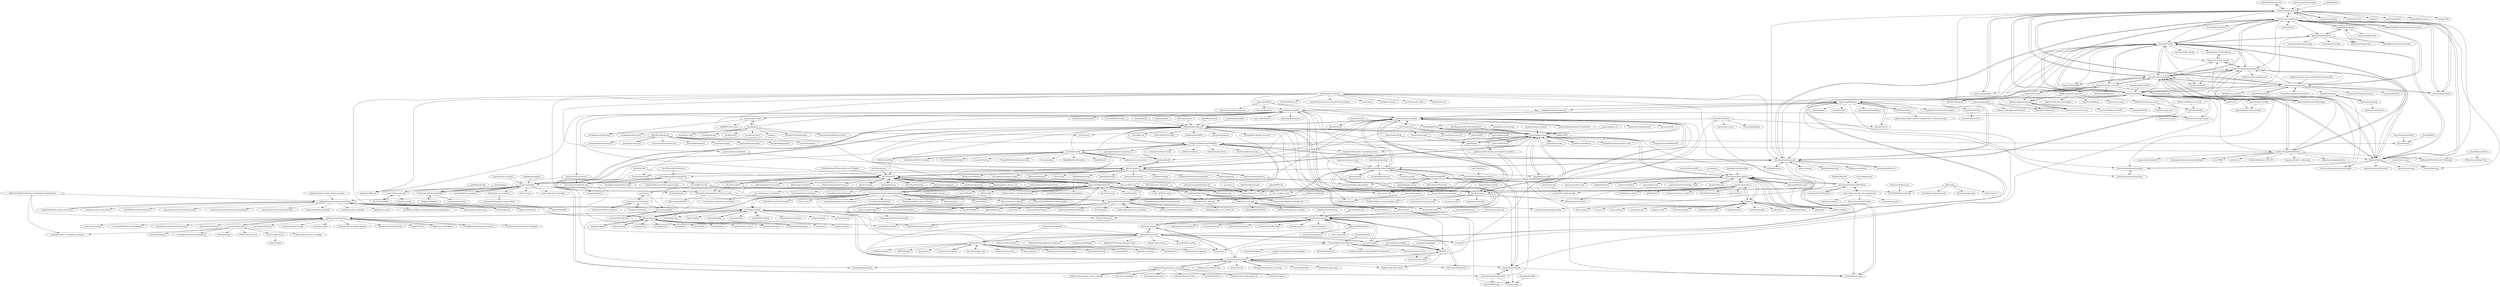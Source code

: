 digraph G {
"mikebrady/shairport-sync" -> "seemoo-lab/openhaystack" ["e"=1]
"lorin/resilience-engineering" -> "joelparkerhenderson/queueing-theory" ["e"=1]
"davebs/AgileLite" -> "joelparkerhenderson/queueing-theory" ["e"=1]
"j-w-yun/optimizer-visualization" -> "j-w-yun/genetic-algorithm-visualization"
"mcastillof/FakeTraveler" -> "RamboRogers/rfhunter" ["e"=1]
"seemoo-lab/opendrop" -> "seemoo-lab/openhaystack" ["e"=1]
"anvaka/sayit" -> "anvaka/map-of-reddit"
"anvaka/sayit" -> "anvaka/redsim"
"anvaka/sayit" -> "anvaka/sayit-data"
"anvaka/sayit" -> "anvaka/map-of-reddit-data"
"anvaka/sayit" -> "anvaka/vs" ["e"=1]
"anvaka/sayit" -> "Watchful1/PushshiftDumps" ["e"=1]
"anvaka/sayit" -> "libertysoft3/reddit-html-archiver" ["e"=1]
"anvaka/sayit" -> "anvaka/map-of-github"
"anvaka/sayit" -> "anvaka/index-large-cities"
"anvaka/sayit" -> "anvaka/city-roads" ["e"=1]
"anvaka/sayit" -> "anvaka/peak-map" ["e"=1]
"JohannesKaufmann/html-to-markdown" -> "sjdonado/idonthavespotify" ["e"=1]
"systeminit/si" -> "drasi-project/drasi-platform" ["e"=1]
"seemoo-lab/owl" -> "positive-security/find-you" ["e"=1]
"joelparkerhenderson/queueing-theory" -> "lorin/resilience-engineering" ["e"=1]
"joelparkerhenderson/queueing-theory" -> "jepsen-io/maelstrom" ["e"=1]
"joelparkerhenderson/queueing-theory" -> "joelparkerhenderson/ways-of-working" ["e"=1]
"joelparkerhenderson/queueing-theory" -> "hwayne/awesome-cold-showers" ["e"=1]
"joelparkerhenderson/queueing-theory" -> "lsc4719/MyViewOfLinuxSystems" ["e"=1]
"joelparkerhenderson/queueing-theory" -> "kieranabrennan/every-breath-you-take" ["e"=1]
"joelparkerhenderson/queueing-theory" -> "trimstray/the-practical-linux-hardening-guide" ["e"=1]
"joelparkerhenderson/queueing-theory" -> "cpressey/Facts-about-State-Machines" ["e"=1]
"joelparkerhenderson/queueing-theory" -> "heathermiller/dist-prog-book" ["e"=1]
"joelparkerhenderson/queueing-theory" -> "EmNudge/watlings"
"joelparkerhenderson/queueing-theory" -> "eon01/kubernetes-workshop" ["e"=1]
"joelparkerhenderson/queueing-theory" -> "kffl/speedbump"
"joelparkerhenderson/queueing-theory" -> "aphyr/distsys-class" ["e"=1]
"joelparkerhenderson/queueing-theory" -> "davebs/AgileLite" ["e"=1]
"joelparkerhenderson/queueing-theory" -> "leandromoreira/linux-network-performance-parameters" ["e"=1]
"ssine/pptx2md" -> "C-Loftus/QuickPiperAudiobook" ["e"=1]
"runvnc/dadsresume" -> "aaronraimist/DontFuckWithPaste" ["e"=1]
"davidhampgonsalves/Life-Dashboard" -> "privastead/privastead" ["e"=1]
"chearon/dropflow" -> "EmNudge/watlings" ["e"=1]
"chearon/dropflow" -> "thesephist/libsearch" ["e"=1]
"houmain/keymapper" -> "splitbrain/clipscreen" ["e"=1]
"ddvk/rmapi" -> "ddvk/rmapi-hwr"
"ddvk/rmapi" -> "Scrybbling-together/remarks"
"ddvk/rmapi" -> "JCN-9000/pdf2rmnotebook"
"ddvk/rmapi" -> "DelusionalLogic/rmapi"
"lilipads/gradient_descent_viz" -> "alessiodm/drl-zh"
"lilipads/gradient_descent_viz" -> "j-w-yun/optimizer-visualization"
"lilipads/gradient_descent_viz" -> "openai/transformer-debugger" ["e"=1]
"lilipads/gradient_descent_viz" -> "tomgoldstein/loss-landscape" ["e"=1]
"veggiedefender/open-and-shut" -> "Jaennaet/pISSStream" ["e"=1]
"veggiedefender/open-and-shut" -> "sjdonado/idonthavespotify" ["e"=1]
"vanhoefm/fragattacks" -> "positive-security/send-my" ["e"=1]
"haimgel/display-switch" -> "fiddyschmitt/SimpleKVM" ["e"=1]
"mathuo/dockview" -> "hybridgroup/go-haystack" ["e"=1]
"maoserr/epublifier" -> "C-Loftus/QuickPiperAudiobook"
"maoserr/epublifier" -> "will-moss/erin"
"maoserr/epublifier" -> "drasi-project/drasi-platform"
"maoserr/epublifier" -> "szymonkaliski/cartographist"
"maoserr/epublifier" -> "ricott1/rebels-in-the-sky"
"maoserr/epublifier" -> "RamboRogers/rfhunter"
"maoserr/epublifier" -> "jdrbc/podly_pure_podcasts"
"maoserr/epublifier" -> "urin/vscode-web-visual-editor" ["e"=1]
"maoserr/epublifier" -> "mattsroufe/esp32_rc_cars"
"jswanner/DontF-WithPaste" -> "aaronraimist/DontFuckWithPaste"
"openmiko/openmiko" -> "privastead/privastead" ["e"=1]
"mwpcheung/gsalogin" -> "MathewYaldo/Apple-GSA-Protocol"
"mwpcheung/gsalogin" -> "JJTech0130/grandslam"
"dddrrreee/cs140e-20win" -> "diekmann/wasm-fizzbuzz" ["e"=1]
"bsdz/remarkable-layers" -> "JCN-9000/pdf2rmnotebook" ["e"=1]
"seemoo-lab/openhaystack" -> "positive-security/send-my"
"seemoo-lab/openhaystack" -> "seemoo-lab/opendrop" ["e"=1]
"seemoo-lab/openhaystack" -> "dchristl/macless-haystack"
"seemoo-lab/openhaystack" -> "malmeloo/FindMy.py"
"seemoo-lab/openhaystack" -> "positive-security/find-you"
"seemoo-lab/openhaystack" -> "biemster/FindMy"
"seemoo-lab/openhaystack" -> "dakhnod/FakeTag"
"seemoo-lab/openhaystack" -> "mikebrady/shairport-sync" ["e"=1]
"seemoo-lab/openhaystack" -> "seemoo-lab/AirGuard" ["e"=1]
"seemoo-lab/openhaystack" -> "scottbez1/smartknob" ["e"=1]
"seemoo-lab/openhaystack" -> "merbanan/rtl_433" ["e"=1]
"seemoo-lab/openhaystack" -> "jopohl/urh" ["e"=1]
"seemoo-lab/openhaystack" -> "juanfont/headscale" ["e"=1]
"seemoo-lab/openhaystack" -> "maxgoedjen/secretive" ["e"=1]
"seemoo-lab/openhaystack" -> "utmapp/UTM" ["e"=1]
"seemoo-lab/AirGuard" -> "positive-security/find-you" ["e"=1]
"seemoo-lab/AirGuard" -> "seemoo-lab/openhaystack" ["e"=1]
"seemoo-lab/AirGuard" -> "dchristl/macless-haystack" ["e"=1]
"Hypfer/esp8266-vindriktning-particle-sensor" -> "positive-security/find-you" ["e"=1]
"tonybaloney/vscode-pets" -> "IdreesInc/Monocraft" ["e"=1]
"tonybaloney/vscode-pets" -> "giacomo-b/rust-stakeholder" ["e"=1]
"tonybaloney/vscode-pets" -> "material-extensions/vscode-material-icon-theme" ["e"=1]
"tonybaloney/vscode-pets" -> "Jaennaet/pISSStream"
"tonybaloney/vscode-pets" -> "zhengkyl/qrframe" ["e"=1]
"tonybaloney/vscode-pets" -> "Stengo/DeskPad" ["e"=1]
"tonybaloney/vscode-pets" -> "vercel/satori" ["e"=1]
"tonybaloney/vscode-pets" -> "mathuo/dockview" ["e"=1]
"tonybaloney/vscode-pets" -> "anvaka/map-of-github"
"tonybaloney/vscode-pets" -> "lowlighter/metrics" ["e"=1]
"tonybaloney/vscode-pets" -> "apankrat/nullboard" ["e"=1]
"tonybaloney/vscode-pets" -> "synth-inc/onit" ["e"=1]
"tonybaloney/vscode-pets" -> "iCrawl/discord-vscode" ["e"=1]
"tonybaloney/vscode-pets" -> "httpcats/http.cat" ["e"=1]
"tonybaloney/vscode-pets" -> "hybridgroup/go-haystack"
"patte/fly-tailscale-exit" -> "amritb/poor-mans-vpn"
"patte/fly-tailscale-exit" -> "serverless-dns/serverless-dns" ["e"=1]
"patte/fly-tailscale-exit" -> "lizrice/ebpf-beginners" ["e"=1]
"patte/fly-tailscale-exit" -> "weaveworks/ignite" ["e"=1]
"patte/fly-tailscale-exit" -> "jamesog/tailscale-edgeos" ["e"=1]
"patte/fly-tailscale-exit" -> "bigcapitalhq/bigcapital" ["e"=1]
"patte/fly-tailscale-exit" -> "swarmlet/swarmlet" ["e"=1]
"patte/fly-tailscale-exit" -> "TzuHuanTai/RaspberryPi-WebRTC"
"patte/fly-tailscale-exit" -> "christian-fei/my-yt"
"patte/fly-tailscale-exit" -> "mtremsal/pihole-fly-tailscale"
"positive-security/send-my" -> "seemoo-lab/openhaystack"
"positive-security/send-my" -> "positive-security/find-you"
"positive-security/send-my" -> "isl-org/PhotorealismEnhancement" ["e"=1]
"positive-security/send-my" -> "dchristl/macless-haystack"
"positive-security/send-my" -> "biemster/FindMy"
"positive-security/send-my" -> "dakhnod/FakeTag"
"positive-security/send-my" -> "vanhoefm/fragattacks" ["e"=1]
"positive-security/send-my" -> "malmeloo/FindMy.py"
"positive-security/send-my" -> "jszczerbinsky/ptSh" ["e"=1]
"positive-security/send-my" -> "acalatrava/openhaystack-firmware"
"positive-security/send-my" -> "awslabs/aws-saas-boost" ["e"=1]
"positive-security/send-my" -> "colinoflynn/airtag-re"
"positive-security/send-my" -> "seemoo-lab/AirGuard" ["e"=1]
"positive-security/send-my" -> "seemoo-lab/opendrop" ["e"=1]
"positive-security/send-my" -> "privacybot-berkeley/privacybot" ["e"=1]
"Dadoum/Provision" -> "Dadoum/anisette-v3-server" ["e"=1]
"Dadoum/Provision" -> "biemster/FindMy" ["e"=1]
"Dadoum/Provision" -> "SideStore/omnisette-server" ["e"=1]
"Dadoum/Provision" -> "SideStore/apple-private-apis" ["e"=1]
"diekmann/wasm-fizzbuzz" -> "EmNudge/watlings"
"diekmann/wasm-fizzbuzz" -> "bobeff/programming-math-science" ["e"=1]
"diekmann/wasm-fizzbuzz" -> "raviksharma/bartosz-basics-of-haskell"
"diekmann/wasm-fizzbuzz" -> "prathyvsh/pl-catalog" ["e"=1]
"diekmann/wasm-fizzbuzz" -> "cirosantilli/x86-bare-metal-examples" ["e"=1]
"diekmann/wasm-fizzbuzz" -> "eduard-permyakov/permafrost-engine" ["e"=1]
"diekmann/wasm-fizzbuzz" -> "adrianlarion/useful-sed" ["e"=1]
"diekmann/wasm-fizzbuzz" -> "morris/vanilla-todo"
"diekmann/wasm-fizzbuzz" -> "maxvfischer/DIY-ai-art" ["e"=1]
"diekmann/wasm-fizzbuzz" -> "spencertipping/jit-tutorial" ["e"=1]
"diekmann/wasm-fizzbuzz" -> "ivanceras/svgbob" ["e"=1]
"diekmann/wasm-fizzbuzz" -> "hackclub/some-assembly-required" ["e"=1]
"diekmann/wasm-fizzbuzz" -> "dddrrreee/cs140e-20win" ["e"=1]
"diekmann/wasm-fizzbuzz" -> "jagregory/abrash-black-book" ["e"=1]
"diekmann/wasm-fizzbuzz" -> "halfer53/winix" ["e"=1]
"ptrsr/pi-ci" -> "mattsroufe/esp32_rc_cars" ["e"=1]
"morris/vanilla-todo" -> "morris/vanilla-prime"
"morris/vanilla-todo" -> "Demindiro/agreper" ["e"=1]
"morris/vanilla-todo" -> "diekmann/wasm-fizzbuzz"
"morris/vanilla-todo" -> "zedr/dieter-rams-10-applied-to-software"
"morris/vanilla-todo" -> "nocomplexity/ArchitecturePlaybook" ["e"=1]
"morris/vanilla-todo" -> "cferdinandi/reef" ["e"=1]
"morris/vanilla-todo" -> "P403n1x87/austin-tui" ["e"=1]
"morris/vanilla-todo" -> "1Marc/modern-todomvc-vanillajs" ["e"=1]
"donno2048/snake" -> "ErwannMillon/Color-diffusion" ["e"=1]
"fiddyschmitt/SimpleKVM" -> "haimgel/display-switch" ["e"=1]
"fiddyschmitt/SimpleKVM" -> "aaronraimist/DontFuckWithPaste"
"fiddyschmitt/SimpleKVM" -> "fiddyschmitt/File-Tunnel" ["e"=1]
"fiddyschmitt/SimpleKVM" -> "nicanorflavier/spf-dkim-dmarc-simplified"
"fiddyschmitt/SimpleKVM" -> "mattsroufe/esp32_rc_cars"
"anvaka/map-of-reddit" -> "anvaka/map-of-reddit-data"
"anvaka/map-of-reddit" -> "anvaka/sayit"
"anvaka/map-of-reddit" -> "anvaka/map-of-github"
"anvaka/map-of-reddit" -> "sdl60660/river-runner"
"vytal-io/vytal-extension" -> "dnakov/little-rat" ["e"=1]
"desgeeko/pdfsyntax" -> "seekbytes/IPA"
"desgeeko/pdfsyntax" -> "yigitkonur/swift-ocr-llm-powered-pdf-to-markdown" ["e"=1]
"desgeeko/pdfsyntax" -> "QuadrupleA/sqlite-page-explorer"
"desgeeko/pdfsyntax" -> "privastead/privastead"
"pascalw/kindle-dash" -> "eschluntz/compress" ["e"=1]
"isl-org/PhotorealismEnhancement" -> "positive-security/send-my" ["e"=1]
"spandanb/learndb-py" -> "EmNudge/watlings" ["e"=1]
"github-education-resources/GitHubGraduation-2021" -> "positive-security/send-my" ["e"=1]
"trussed-dev/trussed" -> "seemoo-lab/airtag" ["e"=1]
"maxvfischer/DIY-CNC-machine" -> "PiLiDAR/PiLiDAR" ["e"=1]
"colinoflynn/airtag-re" -> "pd0wm/airtag-dump"
"pd0wm/airtag-dump" -> "pd0wm/airtag-glitcher"
"pd0wm/airtag-dump" -> "colinoflynn/airtag-re"
"acalatrava/openhaystack-firmware" -> "biemster/st17h66_FindMy"
"acalatrava/openhaystack-firmware" -> "koenvervloesem/openhaystack-zephyr"
"acalatrava/openhaystack-firmware" -> "biemster/FindMy"
"acalatrava/openhaystack-firmware" -> "dakhnod/FakeTag"
"acalatrava/openhaystack-firmware" -> "dchristl/macless-haystack"
"acalatrava/openhaystack-firmware" -> "hatomist/openhaystack-grafana"
"acalatrava/openhaystack-firmware" -> "pix/heystack-nrf5x"
"acalatrava/openhaystack-firmware" -> "Sn0wfreezeDev/openhaystack"
"hatomist/openhaystack-grafana" -> "hatomist/openhaystack-python"
"hatomist/openhaystack-python" -> "hatomist/openhaystack-grafana"
"scottbez1/smartknob" -> "seemoo-lab/openhaystack" ["e"=1]
"Modos-Labs/Glider" -> "PiLiDAR/PiLiDAR" ["e"=1]
"Modos-Labs/Glider" -> "RamboRogers/rfhunter" ["e"=1]
"Modos-Labs/Glider" -> "alessiodm/drl-zh" ["e"=1]
"positive-security/find-you" -> "biemster/FindMy"
"positive-security/find-you" -> "dchristl/macless-haystack"
"positive-security/find-you" -> "dakhnod/FakeTag"
"positive-security/find-you" -> "positive-security/send-my"
"positive-security/find-you" -> "seemoo-lab/openhaystack"
"positive-security/find-you" -> "acalatrava/openhaystack-firmware"
"positive-security/find-you" -> "seemoo-lab/AirGuard" ["e"=1]
"positive-security/find-you" -> "malmeloo/FindMy.py"
"positive-security/find-you" -> "fjxmlzn/FindMyHistory"
"positive-security/find-you" -> "Hypfer/esp8266-vindriktning-particle-sensor" ["e"=1]
"positive-security/find-you" -> "seemoo-lab/owl" ["e"=1]
"positive-security/find-you" -> "seemoo-lab/airtag"
"positive-security/find-you" -> "furiousMAC/continuity" ["e"=1]
"positive-security/find-you" -> "hybridgroup/go-haystack"
"positive-security/find-you" -> "icepick3000/AirtagAlex"
"rusq/slackdump" -> "RamboRogers/rfhunter" ["e"=1]
"wasi-master/13ft" -> "sjdonado/idonthavespotify" ["e"=1]
"alufers/mitmproxy2swagger" -> "seemoo-lab/openhaystack" ["e"=1]
"hendricius/the-sourdough-framework" -> "sjpiper145/MakerSkillTree" ["e"=1]
"kognise/arpchat" -> "kffl/speedbump" ["e"=1]
"adriancooney/puppeteer-heap-snapshot" -> "varunshenoy/opendream" ["e"=1]
"bobeff/programming-math-science" -> "diekmann/wasm-fizzbuzz" ["e"=1]
"iongion/container-desktop" -> "privastead/privastead" ["e"=1]
"TzuHuanTai/RaspberryPi-WebRTC" -> "TzuHuanTai/picamera-app"
"TzuHuanTai/RaspberryPi-WebRTC" -> "privastead/privastead"
"TzuHuanTai/RaspberryPi-WebRTC" -> "winblues/blue95" ["e"=1]
"TzuHuanTai/RaspberryPi-WebRTC" -> "pifi-org/pifi-openwrt-raspberry-pi" ["e"=1]
"TzuHuanTai/RaspberryPi-WebRTC" -> "PsyChip/machina"
"TzuHuanTai/RaspberryPi-WebRTC" -> "RamboRogers/rfhunter"
"TzuHuanTai/RaspberryPi-WebRTC" -> "bahaaador/bluetooth-usb-peripheral-relay"
"TzuHuanTai/RaspberryPi-WebRTC" -> "mattsroufe/esp32_rc_cars"
"TzuHuanTai/RaspberryPi-WebRTC" -> "PiLiDAR/PiLiDAR"
"TzuHuanTai/RaspberryPi-WebRTC" -> "leonboe1/GoogleFindMyTools"
"TzuHuanTai/RaspberryPi-WebRTC" -> "kclyu/rpi-webrtc-streamer" ["e"=1]
"TzuHuanTai/RaspberryPi-WebRTC" -> "hybridgroup/go-haystack"
"TzuHuanTai/RaspberryPi-WebRTC" -> "r-follador/CubeTrek"
"TzuHuanTai/RaspberryPi-WebRTC" -> "Glimesh/broadcast-box" ["e"=1]
"bugbakery/audapolis" -> "maoserr/epublifier" ["e"=1]
"pojntfx/weron" -> "kffl/speedbump" ["e"=1]
"amritb/poor-mans-vpn" -> "patte/fly-tailscale-exit"
"eschluntz/compress" -> "EmNudge/watlings"
"eschluntz/compress" -> "mig4ng/ublock-origin-filters" ["e"=1]
"eschluntz/compress" -> "kochrt/qr-designer" ["e"=1]
"eschluntz/compress" -> "AndrewWalsh/openapi-devtools" ["e"=1]
"eschluntz/compress" -> "nate-parrott/ball" ["e"=1]
"eschluntz/compress" -> "jasonjmcghee/rem" ["e"=1]
"eschluntz/compress" -> "binpash/try" ["e"=1]
"eschluntz/compress" -> "Yifan-Song793/RestGPT" ["e"=1]
"eschluntz/compress" -> "raghavan/PdfGptIndexer"
"eschluntz/compress" -> "piercefreeman/gpt-json" ["e"=1]
"eschluntz/compress" -> "bsilverthorn/maccarone" ["e"=1]
"eschluntz/compress" -> "alessiodm/drl-zh"
"eschluntz/compress" -> "jmforsythe/Git-Heat-Map" ["e"=1]
"eschluntz/compress" -> "underpig1/octos"
"eschluntz/compress" -> "Textualize/trogon" ["e"=1]
"SideStore/SideKit" -> "SideStore/em_proxy"
"biemster/FindMy" -> "dchristl/macless-haystack"
"biemster/FindMy" -> "dakhnod/FakeTag"
"biemster/FindMy" -> "acalatrava/openhaystack-firmware"
"biemster/FindMy" -> "biemster/st17h66_FindMy"
"biemster/FindMy" -> "leonboe1/GoogleFindMyTools"
"biemster/FindMy" -> "Dadoum/anisette-v3-server"
"biemster/FindMy" -> "positive-security/find-you"
"biemster/FindMy" -> "malmeloo/FindMy.py"
"biemster/FindMy" -> "pix/heystack-nrf5x"
"biemster/FindMy" -> "hatomist/openhaystack-grafana"
"biemster/FindMy" -> "Chapoly1305/FindMy"
"biemster/FindMy" -> "ngxson/FindMy_Docker"
"biemster/FindMy" -> "hatomist/openhaystack-python"
"biemster/FindMy" -> "vadimkozhin/st17h66-OHS-tag"
"biemster/FindMy" -> "fjxmlzn/FindMyHistory"
"szymonkaliski/cartographist" -> "maoserr/epublifier"
"dakhnod/FakeTag" -> "biemster/FindMy"
"dakhnod/FakeTag" -> "acalatrava/openhaystack-firmware"
"dakhnod/FakeTag" -> "dchristl/macless-haystack"
"dakhnod/FakeTag" -> "positive-security/find-you"
"dakhnod/FakeTag" -> "koenvervloesem/openhaystack-zephyr"
"dakhnod/FakeTag" -> "biemster/st17h66_FindMy"
"dakhnod/FakeTag" -> "hatomist/openhaystack-grafana"
"dakhnod/FakeTag" -> "malmeloo/FindMy.py"
"dakhnod/FakeTag" -> "mrmay-dev/owntags"
"dakhnod/FakeTag" -> "seemoo-lab/airtag"
"dakhnod/FakeTag" -> "haxorthematrix/AirTag-tools"
"icepick3000/AirtagAlex" -> "danthelion/airtag-locator"
"icepick3000/AirtagAlex" -> "clara-j/AirTagRecorder"
"icepick3000/AirtagAlex" -> "AlmogBaku/airtag-history-tracker"
"icepick3000/AirtagAlex" -> "fjxmlzn/FindMyHistory"
"ErwannMillon/Color-diffusion" -> "LouisRouss/Diffusion-Based-Model-for-Colorization"
"ErwannMillon/Color-diffusion" -> "ZhexinLiang/Control-Color" ["e"=1]
"ErwannMillon/Color-diffusion" -> "zhongweili/imagenie" ["e"=1]
"ErwannMillon/Color-diffusion" -> "fill3d/fill"
"ErwannMillon/Color-diffusion" -> "rensortino/ColorizeNet"
"ErwannMillon/Color-diffusion" -> "hyliu/piggyback-color" ["e"=1]
"berthubert/googerteller" -> "dnakov/little-rat" ["e"=1]
"berthubert/googerteller" -> "NotJoeMartinez/yt-fts" ["e"=1]
"meanands/heroku-free-alternatives" -> "EmNudge/watlings" ["e"=1]
"meanands/heroku-free-alternatives" -> "arcataroger/awesome-engineering-games" ["e"=1]
"btpf/Alexandria" -> "eschluntz/compress" ["e"=1]
"C-Nedelcu/talk-to-chatgpt" -> "Olney1/ChatGPT-OpenAI-Smart-Speaker" ["e"=1]
"MakeYourPet/hexapod" -> "mattsroufe/esp32_rc_cars" ["e"=1]
"kffl/speedbump" -> "maypok86/otter" ["e"=1]
"kffl/speedbump" -> "pojntfx/weron" ["e"=1]
"kffl/speedbump" -> "joelparkerhenderson/queueing-theory"
"kffl/speedbump" -> "satmihir/fair" ["e"=1]
"kffl/speedbump" -> "Ostorlab/KEV" ["e"=1]
"kffl/speedbump" -> "EmNudge/watlings"
"kffl/speedbump" -> "oracle/bpftune" ["e"=1]
"kffl/speedbump" -> "supabase/index_advisor" ["e"=1]
"kffl/speedbump" -> "arcataroger/awesome-engineering-games"
"kffl/speedbump" -> "bloomberg/blazingmq" ["e"=1]
"kffl/speedbump" -> "cilium/pwru" ["e"=1]
"kffl/speedbump" -> "crodjer/watchman" ["e"=1]
"kffl/speedbump" -> "josephburnett/jd" ["e"=1]
"kffl/speedbump" -> "kognise/arpchat" ["e"=1]
"kffl/speedbump" -> "poundifdef/smoothmq" ["e"=1]
"elanmart/cbp-translate" -> "PsyChip/machina" ["e"=1]
"Owez/yark" -> "NotJoeMartinez/yt-fts" ["e"=1]
"Owez/yark" -> "malmeloo/FindMy.py" ["e"=1]
"Owez/yark" -> "sjdonado/idonthavespotify" ["e"=1]
"fjxmlzn/FindMyHistory" -> "danthelion/airtag-locator"
"fjxmlzn/FindMyHistory" -> "trackmyairtag/trackmyairtag"
"fjxmlzn/FindMyHistory" -> "icepick3000/AirtagAlex"
"fjxmlzn/FindMyHistory" -> "PrutsMeneer/AirTagIt"
"fjxmlzn/FindMyHistory" -> "biemster/FindMy"
"fjxmlzn/FindMyHistory" -> "AlmogBaku/airtag-history-tracker"
"dchristl/macless-haystack" -> "biemster/FindMy"
"dchristl/macless-haystack" -> "acalatrava/openhaystack-firmware"
"dchristl/macless-haystack" -> "dakhnod/FakeTag"
"dchristl/macless-haystack" -> "positive-security/find-you"
"dchristl/macless-haystack" -> "malmeloo/FindMy.py"
"dchristl/macless-haystack" -> "leonboe1/GoogleFindMyTools"
"dchristl/macless-haystack" -> "pix/heystack-nrf5x"
"dchristl/macless-haystack" -> "MatthewKuKanich/FindMyFlipper" ["e"=1]
"dchristl/macless-haystack" -> "seemoo-lab/openhaystack"
"dchristl/macless-haystack" -> "Dadoum/anisette-v3-server"
"dchristl/macless-haystack" -> "hybridgroup/go-haystack"
"dchristl/macless-haystack" -> "biemster/st17h66_FindMy"
"dchristl/macless-haystack" -> "positive-security/send-my"
"dchristl/macless-haystack" -> "hatomist/openhaystack-grafana"
"dchristl/macless-haystack" -> "Chapoly1305/FindMy"
"RonSijm/ButtFish" -> "aaronraimist/DontFuckWithPaste" ["e"=1]
"lexiforest/curl-impersonate" -> "malmeloo/FindMy.py" ["e"=1]
"solcloud/Counter-Strike" -> "levkk/rwf" ["e"=1]
"erdewit/HiFiScan" -> "mattsroufe/esp32_rc_cars" ["e"=1]
"openshiporg/openship" -> "nicanorflavier/spf-dkim-dmarc-simplified" ["e"=1]
"leftmove/wallstreetlocal" -> "leftmove/pinestreetlocal"
"mprimi/portable-secret" -> "eschluntz/compress" ["e"=1]
"nickbild/voice_chatgpt" -> "acheong08/ChatGPT-lite" ["e"=1]
"nickbild/voice_chatgpt" -> "DevMiser/DaVinci"
"nickbild/voice_chatgpt" -> "DaveBben/chatgpt-smart-speaker"
"nickbild/voice_chatgpt" -> "jackwuwei/gptspeaker"
"SideStore/SideServer-macOS" -> "SideStore/SideKit"
"Olney1/ChatGPT-OpenAI-Smart-Speaker" -> "jackwuwei/gptspeaker"
"danthelion/airtag-locator" -> "icepick3000/AirtagAlex"
"fathyb/html2svg" -> "fathyb/carbonyl" ["e"=1]
"fathyb/html2svg" -> "desgeeko/pdfsyntax"
"SideStore/sidestore.github.io" -> "SideStore/sidestore_downloader" ["e"=1]
"SideStore/sidestore.github.io" -> "SideStore/SideStore" ["e"=1]
"SideStore/sidestore.github.io" -> "jkcoxson/em_proxy" ["e"=1]
"SideStore/sidestore.github.io" -> "SideStore/Community-Source"
"SideStore/sidestore.github.io" -> "SideStore/apple-private-apis"
"biemster/st17h66_FindMy" -> "vadimkozhin/st17h66-OHS-tag"
"biemster/st17h66_FindMy" -> "acalatrava/openhaystack-firmware"
"SideStore/apple-private-apis" -> "SideStore/omnisette-server"
"SideStore/apple-private-apis" -> "ionescu007/Blackwood-4NT"
"SideStore/apple-private-apis" -> "JJTech0130/grandslam"
"SideStore/apple-private-apis" -> "vtky/AppleIDAuth"
"SideStore/Community-Source" -> "SideStore/SideKit"
"SideStore/Community-Source" -> "SideStore/apps.json"
"vadimkozhin/st17h66-OHS-tag" -> "biemster/st17h66_FindMy"
"sjdonado/idonthavespotify" -> "wasi-master/13ft" ["e"=1]
"sjdonado/idonthavespotify" -> "NeverCease/uchu"
"sjdonado/idonthavespotify" -> "privastead/privastead"
"sjdonado/idonthavespotify" -> "RamboRogers/rfhunter"
"sjdonado/idonthavespotify" -> "nicanorflavier/spf-dkim-dmarc-simplified"
"sjdonado/idonthavespotify" -> "maoserr/epublifier"
"sjdonado/idonthavespotify" -> "JohannesKaufmann/html-to-markdown" ["e"=1]
"sjdonado/idonthavespotify" -> "Stengo/DeskPad" ["e"=1]
"sjdonado/idonthavespotify" -> "winblues/blue95" ["e"=1]
"sjdonado/idonthavespotify" -> "levkk/rwf"
"sjdonado/idonthavespotify" -> "blackcandy-org/blackcandy" ["e"=1]
"sjdonado/idonthavespotify" -> "will-moss/isaiah" ["e"=1]
"sjdonado/idonthavespotify" -> "tonghohin/screen-sharing" ["e"=1]
"sjdonado/idonthavespotify" -> "alessiodm/drl-zh"
"sjdonado/idonthavespotify" -> "tinyworldmap/tiny-world-map" ["e"=1]
"bloomberg/blazingmq" -> "kffl/speedbump" ["e"=1]
"Dicklesworthstone/fast_vector_similarity" -> "Dicklesworthstone/swiss_army_llama"
"JJTech0130/pypush" -> "malmeloo/FindMy.py" ["e"=1]
"JJTech0130/pypush" -> "seemoo-lab/openhaystack" ["e"=1]
"JJTech0130/pypush" -> "biemster/FindMy" ["e"=1]
"YavorGIvanov/sam.cpp" -> "eschluntz/compress" ["e"=1]
"ChrisBuilds/terminaltexteffects" -> "sjpiper145/MakerSkillTree" ["e"=1]
"kochrt/qr-designer" -> "eschluntz/compress" ["e"=1]
"kochrt/qr-designer" -> "NotJoeMartinez/yt-fts" ["e"=1]
"kochrt/qr-designer" -> "varunshenoy/opendream" ["e"=1]
"junruxiong/IncarnaMind" -> "fill3d/fill" ["e"=1]
"fill3d/fill" -> "varunshenoy/opendream"
"fill3d/fill" -> "ErwannMillon/Color-diffusion"
"fill3d/fill" -> "Dabble-Studio/3d-to-photo"
"kevmo314/magic-copy" -> "dnakov/little-rat" ["e"=1]
"saharan/works" -> "eschluntz/compress" ["e"=1]
"saharan/works" -> "anvaka/map-of-github" ["e"=1]
"saharan/works" -> "fill3d/fill" ["e"=1]
"saharan/works" -> "varunshenoy/opendream" ["e"=1]
"trholding/llama2.c" -> "alessiodm/drl-zh" ["e"=1]
"raghavan/PdfGptIndexer" -> "steven-tey/chathn" ["e"=1]
"raghavan/PdfGptIndexer" -> "eschluntz/compress"
"raghavan/PdfGptIndexer" -> "piercefreeman/gpt-json" ["e"=1]
"rapidpages/rapidpages" -> "fill3d/fill" ["e"=1]
"sjpiper145/MakerSkillTree" -> "alessiodm/drl-zh"
"sjpiper145/MakerSkillTree" -> "wasi-master/13ft" ["e"=1]
"sjpiper145/MakerSkillTree" -> "m3y54m/Embedded-Engineering-Roadmap" ["e"=1]
"sjpiper145/MakerSkillTree" -> "harsxv/tinystatus" ["e"=1]
"sjpiper145/MakerSkillTree" -> "ben-nour/SQL-tips-and-tricks"
"sjpiper145/MakerSkillTree" -> "ChrisBuilds/terminaltexteffects" ["e"=1]
"sjpiper145/MakerSkillTree" -> "hendricius/the-sourdough-framework" ["e"=1]
"sjpiper145/MakerSkillTree" -> "apankrat/nullboard" ["e"=1]
"sjpiper145/MakerSkillTree" -> "zhengkyl/qrframe" ["e"=1]
"sjpiper145/MakerSkillTree" -> "RamboRogers/rfhunter"
"sjpiper145/MakerSkillTree" -> "hrvach/deskhop" ["e"=1]
"sjpiper145/MakerSkillTree" -> "wireviz/WireViz" ["e"=1]
"sjpiper145/MakerSkillTree" -> "arcataroger/awesome-engineering-games"
"sjpiper145/MakerSkillTree" -> "tinyworldmap/tiny-world-map" ["e"=1]
"sjpiper145/MakerSkillTree" -> "Y2Z/monolith" ["e"=1]
"dnakov/little-rat" -> "kevmo314/magic-copy" ["e"=1]
"dnakov/little-rat" -> "NotJoeMartinez/yt-fts"
"dnakov/little-rat" -> "linyuxuanlin/Auto-i18n" ["e"=1]
"dnakov/little-rat" -> "cfour-hi/gitstars" ["e"=1]
"dnakov/little-rat" -> "JasonGrass/auto-extension-manager" ["e"=1]
"dnakov/little-rat" -> "vytal-io/vytal-extension" ["e"=1]
"dnakov/little-rat" -> "binpash/try" ["e"=1]
"dnakov/little-rat" -> "JessYan0913/pictode" ["e"=1]
"dnakov/little-rat" -> "iorate/ublacklist" ["e"=1]
"dnakov/little-rat" -> "btpf/Alexandria" ["e"=1]
"dnakov/little-rat" -> "fishjar/kiss-translator" ["e"=1]
"dnakov/little-rat" -> "Fadi002/unshackle" ["e"=1]
"dnakov/little-rat" -> "varunshenoy/opendream"
"dnakov/little-rat" -> "LHRUN/bubble" ["e"=1]
"dnakov/little-rat" -> "zobor/bproxy" ["e"=1]
"Dadoum/anisette-v3-server" -> "SideStore/omnisette-server"
"Dadoum/anisette-v3-server" -> "biemster/FindMy"
"Dadoum/anisette-v3-server" -> "acalatrava/openhaystack-firmware"
"Dadoum/anisette-v3-server" -> "Dadoum/Provision" ["e"=1]
"Dadoum/anisette-v3-server" -> "SideStore/apple-private-apis"
"Dadoum/anisette-v3-server" -> "dchristl/macless-haystack"
"Dadoum/anisette-v3-server" -> "Smoothstep/apple-gen-rs" ["e"=1]
"Dadoum/anisette-v3-server" -> "Smoothstep/apple-gen" ["e"=1]
"Dadoum/anisette-v3-server" -> "SideStore/sidestore.github.io"
"vitoplantamura/OnnxStream" -> "varunshenoy/opendream" ["e"=1]
"everythingishacked/Semaphore" -> "eschluntz/compress" ["e"=1]
"judahpaul16/gpt-home" -> "DevMiser/DaVinci"
"judahpaul16/gpt-home" -> "domesticatedviking/TextyMcSpeechy" ["e"=1]
"judahpaul16/gpt-home" -> "nickbild/voice_chatgpt"
"judahpaul16/gpt-home" -> "nickbild/local_llm_assistant"
"judahpaul16/gpt-home" -> "nkasmanoff/pi-card"
"ZhexinLiang/Control-Color" -> "rensortino/ColorizeNet" ["e"=1]
"NotJoeMartinez/yt-fts" -> "Owez/yark" ["e"=1]
"NotJoeMartinez/yt-fts" -> "kochrt/qr-designer" ["e"=1]
"NotJoeMartinez/yt-fts" -> "dnakov/little-rat"
"NotJoeMartinez/yt-fts" -> "eschluntz/compress"
"NotJoeMartinez/yt-fts" -> "alessiodm/drl-zh"
"NotJoeMartinez/yt-fts" -> "binpash/try" ["e"=1]
"NotJoeMartinez/yt-fts" -> "ErwannMillon/Color-diffusion"
"NotJoeMartinez/yt-fts" -> "ray-project/llm-numbers" ["e"=1]
"NotJoeMartinez/yt-fts" -> "nate-parrott/ball" ["e"=1]
"NotJoeMartinez/yt-fts" -> "HamburgChimps/apple-notes-liberator" ["e"=1]
"NotJoeMartinez/yt-fts" -> "obra/Youtube2Webpage" ["e"=1]
"NotJoeMartinez/yt-fts" -> "leftmove/wallstreetlocal"
"NotJoeMartinez/yt-fts" -> "adhikary97/Sharetape-Speech-To-Text" ["e"=1]
"NotJoeMartinez/yt-fts" -> "ricklamers/gpt-code-ui" ["e"=1]
"NotJoeMartinez/yt-fts" -> "RamboRogers/rfhunter"
"npiv/chatblade" -> "eschluntz/compress" ["e"=1]
"Dicklesworthstone/swiss_army_llama" -> "Dicklesworthstone/fast_vector_similarity"
"Dicklesworthstone/swiss_army_llama" -> "okuvshynov/slowllama" ["e"=1]
"Dicklesworthstone/swiss_army_llama" -> "lxe/simple-llm-finetuner" ["e"=1]
"Dicklesworthstone/swiss_army_llama" -> "collabora/WhisperFusion" ["e"=1]
"Dicklesworthstone/swiss_army_llama" -> "michaelfeil/infinity" ["e"=1]
"Dicklesworthstone/swiss_army_llama" -> "Dicklesworthstone/llm_aided_ocr" ["e"=1]
"Dicklesworthstone/swiss_army_llama" -> "varunshenoy/opendream"
"Dicklesworthstone/swiss_army_llama" -> "jondurbin/airoboros" ["e"=1]
"varunshenoy/opendream" -> "fill3d/fill"
"varunshenoy/opendream" -> "morph-labs/rift" ["e"=1]
"varunshenoy/opendream" -> "Dabble-Studio/3d-to-photo"
"varunshenoy/opendream" -> "elfvingralf/macOSpilot-ai-assistant" ["e"=1]
"varunshenoy/opendream" -> "kochrt/qr-designer" ["e"=1]
"varunshenoy/opendream" -> "Dicklesworthstone/swiss_army_llama"
"varunshenoy/opendream" -> "rese1f/StableVideo" ["e"=1]
"varunshenoy/opendream" -> "ErwannMillon/Color-diffusion"
"varunshenoy/opendream" -> "Yifan-Song793/RestGPT" ["e"=1]
"varunshenoy/opendream" -> "Dataherald/dataherald" ["e"=1]
"varunshenoy/opendream" -> "vitoplantamura/OnnxStream" ["e"=1]
"varunshenoy/opendream" -> "eschluntz/compress"
"varunshenoy/opendream" -> "EmNudge/watlings"
"varunshenoy/opendream" -> "zlwaterfield/scramble" ["e"=1]
"varunshenoy/opendream" -> "Ads97/WhatsApp-Llama"
"anvaka/map-of-github" -> "anvaka/map-of-github-data"
"anvaka/map-of-github" -> "anvaka/map-of-reddit"
"anvaka/map-of-github" -> "saharan/works" ["e"=1]
"anvaka/map-of-github" -> "Jaennaet/pISSStream"
"anvaka/map-of-github" -> "sjdonado/idonthavespotify"
"anvaka/map-of-github" -> "alessiodm/drl-zh"
"anvaka/map-of-github" -> "zlwaterfield/scramble" ["e"=1]
"anvaka/map-of-github" -> "lexiforest/curl-impersonate" ["e"=1]
"anvaka/map-of-github" -> "soGeneri/awesome-launch" ["e"=1]
"anvaka/map-of-github" -> "apankrat/nullboard" ["e"=1]
"anvaka/map-of-github" -> "tinyworldmap/tiny-world-map" ["e"=1]
"anvaka/map-of-github" -> "Tanq16/ExpenseOwl" ["e"=1]
"anvaka/map-of-github" -> "nomic-ai/deepscatter" ["e"=1]
"anvaka/map-of-github" -> "privastead/privastead"
"anvaka/map-of-github" -> "mfontanini/presenterm" ["e"=1]
"Jcparkyn/dpoint" -> "RamboRogers/rfhunter" ["e"=1]
"EmNudge/watlings" -> "ahmdrefat/awesome-koans" ["e"=1]
"EmNudge/watlings" -> "diekmann/wasm-fizzbuzz"
"EmNudge/watlings" -> "eschluntz/compress"
"EmNudge/watlings" -> "chearon/dropflow" ["e"=1]
"EmNudge/watlings" -> "ratfactor/ziglings" ["e"=1]
"EmNudge/watlings" -> "joelparkerhenderson/queueing-theory"
"EmNudge/watlings" -> "RecipeUI/RecipeUI" ["e"=1]
"EmNudge/watlings" -> "measuredco/puck" ["e"=1]
"EmNudge/watlings" -> "kparc/ksimple" ["e"=1]
"EmNudge/watlings" -> "kffl/speedbump"
"EmNudge/watlings" -> "varunshenoy/opendream"
"EmNudge/watlings" -> "oasislinux/oasis" ["e"=1]
"EmNudge/watlings" -> "AndrewWalsh/openapi-devtools" ["e"=1]
"EmNudge/watlings" -> "trholding/llama2.c" ["e"=1]
"EmNudge/watlings" -> "spandanb/learndb-py" ["e"=1]
"Yifan-Song793/RestGPT" -> "eschluntz/compress" ["e"=1]
"DevMiser/DaVinci" -> "judahpaul16/gpt-home"
"DevMiser/DaVinci" -> "nickbild/voice_chatgpt"
"jackwuwei/gptspeaker" -> "ottobjorkland/SmartVoiceAssistant"
"SideStore/omnisette-server" -> "SideStore/apple-private-apis"
"willem-pennings/balancing-cube" -> "mattsroufe/esp32_rc_cars" ["e"=1]
"tuono-labs/tuono" -> "levkk/rwf" ["e"=1]
"cgzirim/seek-tune" -> "alessiodm/drl-zh" ["e"=1]
"elfvingralf/macOSpilot-ai-assistant" -> "varunshenoy/opendream" ["e"=1]
"EFForg/rayhunter" -> "RamboRogers/rfhunter" ["e"=1]
"hugeicons/hugeicons-react" -> "nicanorflavier/spf-dkim-dmarc-simplified" ["e"=1]
"abi/secret-llama" -> "alessiodm/drl-zh" ["e"=1]
"alessiodm/drl-zh" -> "abi/secret-llama" ["e"=1]
"alessiodm/drl-zh" -> "likejazz/llama3.np" ["e"=1]
"alessiodm/drl-zh" -> "dleemiller/WordLlama" ["e"=1]
"alessiodm/drl-zh" -> "google-deepmind/penzai" ["e"=1]
"alessiodm/drl-zh" -> "Dataherald/dataherald" ["e"=1]
"alessiodm/drl-zh" -> "stas00/ml-engineering" ["e"=1]
"alessiodm/drl-zh" -> "nkasmanoff/pi-card"
"alessiodm/drl-zh" -> "nicanorflavier/spf-dkim-dmarc-simplified"
"alessiodm/drl-zh" -> "naklecha/llama3-from-scratch" ["e"=1]
"alessiodm/drl-zh" -> "Om-Alve/smolGPT" ["e"=1]
"alessiodm/drl-zh" -> "sjpiper145/MakerSkillTree"
"alessiodm/drl-zh" -> "nilsherzig/LLocalSearch" ["e"=1]
"alessiodm/drl-zh" -> "lilipads/gradient_descent_viz"
"alessiodm/drl-zh" -> "therealoliver/Deepdive-llama3-from-scratch"
"alessiodm/drl-zh" -> "BoltzmannEntropy/interviews.ai" ["e"=1]
"jasonjmcghee/rem" -> "eschluntz/compress" ["e"=1]
"malmeloo/FindMy.py" -> "dchristl/macless-haystack"
"malmeloo/FindMy.py" -> "biemster/FindMy"
"malmeloo/FindMy.py" -> "seemoo-lab/openhaystack"
"malmeloo/FindMy.py" -> "hybridgroup/go-haystack"
"malmeloo/FindMy.py" -> "dakhnod/FakeTag"
"malmeloo/FindMy.py" -> "acalatrava/openhaystack-firmware"
"malmeloo/FindMy.py" -> "jannisko/findmy-traccar-bridge"
"malmeloo/FindMy.py" -> "MatthewKuKanich/FindMyFlipper" ["e"=1]
"malmeloo/FindMy.py" -> "malmeloo/hass-FindMy"
"malmeloo/FindMy.py" -> "positive-security/find-you"
"malmeloo/FindMy.py" -> "JJTech0130/pypush" ["e"=1]
"malmeloo/FindMy.py" -> "lexiforest/curl-impersonate" ["e"=1]
"malmeloo/FindMy.py" -> "fjxmlzn/FindMyHistory"
"malmeloo/FindMy.py" -> "igrek51/wat" ["e"=1]
"malmeloo/FindMy.py" -> "Jaennaet/pISSStream"
"MatthewKuKanich/FindMyFlipper" -> "dchristl/macless-haystack" ["e"=1]
"arcataroger/awesome-engineering-games" -> "cxli233/FriendsDontLetFriends" ["e"=1]
"arcataroger/awesome-engineering-games" -> "YS-L/csvlens" ["e"=1]
"arcataroger/awesome-engineering-games" -> "npiv/chatblade" ["e"=1]
"arcataroger/awesome-engineering-games" -> "kffl/speedbump"
"arcataroger/awesome-engineering-games" -> "eschluntz/compress"
"arcataroger/awesome-engineering-games" -> "EmNudge/watlings"
"arcataroger/awesome-engineering-games" -> "joelparkerhenderson/queueing-theory"
"arcataroger/awesome-engineering-games" -> "alessiodm/drl-zh"
"arcataroger/awesome-engineering-games" -> "ben-nour/SQL-tips-and-tricks"
"arcataroger/awesome-engineering-games" -> "gurugio/quick-guide-rust-programming" ["e"=1]
"arcataroger/awesome-engineering-games" -> "yourtablecloth/TableCloth" ["e"=1]
"arcataroger/awesome-engineering-games" -> "NomaDamas/KICE_slayer_AI_Korean" ["e"=1]
"arcataroger/awesome-engineering-games" -> "dofuuz/dimidium" ["e"=1]
"arcataroger/awesome-engineering-games" -> "sjpiper145/MakerSkillTree"
"arcataroger/awesome-engineering-games" -> "btpf/Alexandria" ["e"=1]
"nkasmanoff/pi-card" -> "nickbild/local_llm_assistant"
"nkasmanoff/pi-card" -> "PsyChip/machina"
"nkasmanoff/pi-card" -> "alessiodm/drl-zh"
"nkasmanoff/pi-card" -> "judahpaul16/gpt-home"
"nkasmanoff/pi-card" -> "Lucky-183/PI-Assistant"
"nkasmanoff/pi-card" -> "RamboRogers/rfhunter"
"nkasmanoff/pi-card" -> "blixt/sol-mate-eink"
"smparsons/retroboy" -> "xajik/thedeck" ["e"=1]
"likejazz/llama3.np" -> "alessiodm/drl-zh" ["e"=1]
"thiswillbeyourgithub/AnkiAIUtils" -> "thesephist/libsearch"
"thiswillbeyourgithub/AnkiAIUtils" -> "thiswillbeyourgithub/Voice2Anki"
"thiswillbeyourgithub/AnkiAIUtils" -> "baturyilmaz/wordpecker-app"
"thiswillbeyourgithub/AnkiAIUtils" -> "awwaiid/ghostwriter"
"thiswillbeyourgithub/AnkiAIUtils" -> "echohive42/AI-reads-books-page-by-page" ["e"=1]
"thiswillbeyourgithub/AnkiAIUtils" -> "christian-fei/my-yt"
"josephburnett/jd" -> "kffl/speedbump" ["e"=1]
"vndee/local-talking-llm" -> "nickbild/local_llm_assistant" ["e"=1]
"AndrewWalsh/openapi-devtools" -> "eschluntz/compress" ["e"=1]
"SeekStorm/SeekStorm" -> "privastead/privastead" ["e"=1]
"nickbild/local_llm_assistant" -> "zhoupingjay/llm_voice_chatbot_rpi"
"nickbild/local_llm_assistant" -> "nkasmanoff/pi-card"
"tinyworldmap/tiny-world-map" -> "levkk/rwf" ["e"=1]
"tinyworldmap/tiny-world-map" -> "splitbrain/clipscreen" ["e"=1]
"tinyworldmap/tiny-world-map" -> "sjdonado/idonthavespotify" ["e"=1]
"joelparkerhenderson/ways-of-working" -> "joelparkerhenderson/queueing-theory" ["e"=1]
"Lucky-183/PI-Assistant" -> "ThomasVuNguyen/chatGPT-Voice-Assistant"
"every-day-things/citadel" -> "bjesus/teatime" ["e"=1]
"NeverCease/uchu" -> "sjdonado/idonthavespotify"
"NeverCease/uchu" -> "christian-fei/my-yt"
"NeverCease/uchu" -> "eduardoagarcia/shef"
"NeverCease/uchu" -> "smparsons/retroboy" ["e"=1]
"NeverCease/uchu" -> "synth-inc/onit" ["e"=1]
"NeverCease/uchu" -> "louismerlin/concrete.css" ["e"=1]
"NeverCease/uchu" -> "webtui/webtui" ["e"=1]
"Libr-AI/OpenFactVerification" -> "thiswillbeyourgithub/AnkiAIUtils" ["e"=1]
"meyfa/CobolCraft" -> "otterkit/otterkit-cobol"
"ISS-Mimic/Mimic" -> "Lightstreamer/Lightstreamer-example-ISSLive-client-javascript"
"ISS-Mimic/Mimic" -> "Jaennaet/pISSStream"
"robert/PySkyWiFi" -> "robert/PyMyFlySpy"
"robert/PySkyWiFi" -> "robert/how-to-build-a-tcp-proxy"
"robert/PySkyWiFi" -> "sjdonado/idonthavespotify"
"robert/PySkyWiFi" -> "veggiedefender/open-and-shut" ["e"=1]
"classvsoftware/under-new-management" -> "secutils-dev/secutils" ["e"=1]
"classvsoftware/under-new-management" -> "aaronraimist/DontFuckWithPaste"
"classvsoftware/under-new-management" -> "rkk3/ad-accelerator"
"classvsoftware/under-new-management" -> "dark-warlord14/CVENotifier" ["e"=1]
"ricott1/rebels-in-the-sky" -> "Patryk27/kartoffels"
"ricott1/rebels-in-the-sky" -> "ekosachev/astray"
"domesticatedviking/TextyMcSpeechy" -> "judahpaul16/gpt-home" ["e"=1]
"DocumindHQ/documind" -> "drasi-project/drasi-platform" ["e"=1]
"DocumindHQ/documind" -> "aotakeda/learn-thing" ["e"=1]
"frectonz/sql-studio" -> "nicanorflavier/spf-dkim-dmarc-simplified" ["e"=1]
"PiLiDAR/PiLiDAR" -> "PiLiDAR/PiLiDAR-Hardware"
"PiLiDAR/PiLiDAR" -> "mattsroufe/esp32_rc_cars"
"PiLiDAR/PiLiDAR" -> "ericjenott/Evertop" ["e"=1]
"PiLiDAR/PiLiDAR" -> "TzuHuanTai/RaspberryPi-WebRTC"
"PiLiDAR/PiLiDAR" -> "Modos-Labs/Glider" ["e"=1]
"PiLiDAR/PiLiDAR" -> "nkasmanoff/pi-card"
"PiLiDAR/PiLiDAR" -> "RamboRogers/rfhunter"
"PiLiDAR/PiLiDAR" -> "PCrnjak/PAROL6-Desktop-robot-arm" ["e"=1]
"PiLiDAR/PiLiDAR" -> "hybridgroup/go-haystack"
"PiLiDAR/PiLiDAR" -> "Zouuup/landrun" ["e"=1]
"PiLiDAR/PiLiDAR" -> "KoljaB/RealtimeVoiceChat" ["e"=1]
"PiLiDAR/PiLiDAR" -> "maxvfischer/DIY-CNC-machine" ["e"=1]
"PiLiDAR/PiLiDAR" -> "remipch/solar_concentrator" ["e"=1]
"PiLiDAR/PiLiDAR" -> "winblues/blue95" ["e"=1]
"PiLiDAR/PiLiDAR" -> "akdeb/ElatoAI" ["e"=1]
"yigitkonur/swift-ocr-llm-powered-pdf-to-markdown" -> "vlm-run/vlmrun-cookbook" ["e"=1]
"yigitkonur/swift-ocr-llm-powered-pdf-to-markdown" -> "desgeeko/pdfsyntax" ["e"=1]
"yigitkonur/swift-ocr-llm-powered-pdf-to-markdown" -> "aotakeda/learn-thing" ["e"=1]
"aotakeda/learn-thing" -> "drasi-project/drasi-platform"
"iterative/datachain" -> "drasi-project/drasi-platform" ["e"=1]
"FormBee/FormBee" -> "nfoert/cardie" ["e"=1]
"pencilresearch/OpenScanner" -> "zlwaterfield/scramble" ["e"=1]
"pencilresearch/OpenScanner" -> "Lakr233/BBackupp" ["e"=1]
"pencilresearch/OpenScanner" -> "RamboRogers/rfhunter"
"pencilresearch/OpenScanner" -> "nfoert/cardie"
"pencilresearch/OpenScanner" -> "privastead/privastead"
"hyperlight-dev/hyperlight" -> "drasi-project/drasi-platform" ["e"=1]
"Olshansk/postgres_for_everything" -> "ben-nour/SQL-tips-and-tricks" ["e"=1]
"zlwaterfield/scramble" -> "pencilresearch/OpenScanner" ["e"=1]
"zlwaterfield/scramble" -> "nicanorflavier/spf-dkim-dmarc-simplified" ["e"=1]
"zlwaterfield/scramble" -> "aotakeda/learn-thing" ["e"=1]
"zlwaterfield/scramble" -> "nfoert/cardie" ["e"=1]
"trailbaseio/trailbase" -> "levkk/rwf" ["e"=1]
"trailbaseio/trailbase" -> "drasi-project/drasi-platform" ["e"=1]
"pdfernhout/High-Performance-Organizations-Reading-List" -> "joelparkerhenderson/queueing-theory" ["e"=1]
"pdfernhout/High-Performance-Organizations-Reading-List" -> "zedr/dieter-rams-10-applied-to-software" ["e"=1]
"pdfernhout/High-Performance-Organizations-Reading-List" -> "diekmann/wasm-fizzbuzz" ["e"=1]
"nate-parrott/ball" -> "eschluntz/compress" ["e"=1]
"nate-parrott/ball" -> "Jaennaet/pISSStream" ["e"=1]
"nate-parrott/ball" -> "NotJoeMartinez/yt-fts" ["e"=1]
"ben-nour/SQL-tips-and-tricks" -> "Olshansk/postgres_for_everything" ["e"=1]
"ben-nour/SQL-tips-and-tricks" -> "nicanorflavier/spf-dkim-dmarc-simplified"
"ben-nour/SQL-tips-and-tricks" -> "andresvourakis/data-scientist-handbook" ["e"=1]
"ben-nour/SQL-tips-and-tricks" -> "nexsol-technologies/pgassistant" ["e"=1]
"ben-nour/SQL-tips-and-tricks" -> "loggerhead/json4u" ["e"=1]
"ben-nour/SQL-tips-and-tricks" -> "sjpiper145/MakerSkillTree"
"ben-nour/SQL-tips-and-tricks" -> "taubyte/tau" ["e"=1]
"ben-nour/SQL-tips-and-tricks" -> "Stengo/DeskPad" ["e"=1]
"ben-nour/SQL-tips-and-tricks" -> "frectonz/sql-studio" ["e"=1]
"ben-nour/SQL-tips-and-tricks" -> "arcataroger/awesome-engineering-games"
"ben-nour/SQL-tips-and-tricks" -> "ChrisBuilds/terminaltexteffects" ["e"=1]
"ben-nour/SQL-tips-and-tricks" -> "onceupon/Bash-Oneliner" ["e"=1]
"ben-nour/SQL-tips-and-tricks" -> "alessiodm/drl-zh"
"ben-nour/SQL-tips-and-tricks" -> "mathesar-foundation/mathesar" ["e"=1]
"ben-nour/SQL-tips-and-tricks" -> "dvershinin/gixy" ["e"=1]
"andresvourakis/data-scientist-handbook" -> "ben-nour/SQL-tips-and-tricks" ["e"=1]
"drasi-project/drasi-platform" -> "drasi-project/drasi-core"
"drasi-project/drasi-platform" -> "FrigadeHQ/trench" ["e"=1]
"drasi-project/drasi-platform" -> "vortex-data/vortex" ["e"=1]
"drasi-project/drasi-platform" -> "pgflo/pg_flo" ["e"=1]
"drasi-project/drasi-platform" -> "trailbaseio/trailbase" ["e"=1]
"drasi-project/drasi-platform" -> "arkflow-rs/arkflow" ["e"=1]
"drasi-project/drasi-platform" -> "levkk/rwf"
"drasi-project/drasi-platform" -> "aotakeda/learn-thing"
"drasi-project/drasi-platform" -> "maoserr/epublifier"
"drasi-project/drasi-platform" -> "DocumindHQ/documind" ["e"=1]
"drasi-project/drasi-platform" -> "privastead/privastead"
"drasi-project/drasi-platform" -> "turbolytics/sql-flow" ["e"=1]
"drasi-project/drasi-platform" -> "punnerud/Local_Knowledge_Graph" ["e"=1]
"drasi-project/drasi-platform" -> "samuel-vitorino/lm.rs"
"drasi-project/drasi-platform" -> "iterative/datachain" ["e"=1]
"levkk/rwf" -> "trailbaseio/trailbase" ["e"=1]
"levkk/rwf" -> "samuel-vitorino/lm.rs"
"levkk/rwf" -> "andrearaponi/dito" ["e"=1]
"levkk/rwf" -> "swlkr/ryde"
"levkk/rwf" -> "drasi-project/drasi-platform"
"levkk/rwf" -> "pgflo/pg_flo" ["e"=1]
"levkk/rwf" -> "solcloud/Counter-Strike" ["e"=1]
"levkk/rwf" -> "arkflow-rs/arkflow" ["e"=1]
"levkk/rwf" -> "tuono-labs/tuono" ["e"=1]
"levkk/rwf" -> "tokio-rs/toasty" ["e"=1]
"levkk/rwf" -> "cot-rs/cot" ["e"=1]
"levkk/rwf" -> "tqwewe/kameo" ["e"=1]
"levkk/rwf" -> "exuanbo/di-wise" ["e"=1]
"levkk/rwf" -> "dragostis/chili" ["e"=1]
"levkk/rwf" -> "LHolten/rust-query"
"pgflo/pg_flo" -> "drasi-project/drasi-platform" ["e"=1]
"FrigadeHQ/trench" -> "drasi-project/drasi-platform" ["e"=1]
"lds133/weather_landscape" -> "blixt/sol-mate-eink" ["e"=1]
"DaveBben/esp32-llm" -> "AIWintermuteAI/esp32-llm"
"DaveBben/esp32-llm" -> "dakhnod/ESP32-Bluetooth-USB-dongle"
"dleemiller/WordLlama" -> "alessiodm/drl-zh" ["e"=1]
"Surfer-Org/Protocol" -> "privastead/privastead" ["e"=1]
"Surfer-Org/Protocol" -> "RamboRogers/rfhunter" ["e"=1]
"junkdog/tachyonfx" -> "ricott1/rebels-in-the-sky" ["e"=1]
"yassinebenaid/bunster" -> "hybridgroup/go-haystack" ["e"=1]
"kevmo314/scuda" -> "anordin95/run-llama-locally" ["e"=1]
"mikex86/LibreCuda" -> "RamboRogers/rfhunter" ["e"=1]
"RamboRogers/rfhunter" -> "xairy/lights-out"
"RamboRogers/rfhunter" -> "SysSec-KAIST/LTESniffer" ["e"=1]
"RamboRogers/rfhunter" -> "privastead/privastead"
"RamboRogers/rfhunter" -> "pencilresearch/OpenScanner"
"RamboRogers/rfhunter" -> "PsyChip/machina"
"RamboRogers/rfhunter" -> "maoserr/epublifier"
"RamboRogers/rfhunter" -> "markqvist/NomadNet" ["e"=1]
"RamboRogers/rfhunter" -> "wasi-master/13ft" ["e"=1]
"RamboRogers/rfhunter" -> "remipch/solar_concentrator" ["e"=1]
"RamboRogers/rfhunter" -> "splitbrain/clipscreen"
"RamboRogers/rfhunter" -> "TzuHuanTai/RaspberryPi-WebRTC"
"RamboRogers/rfhunter" -> "sjdonado/idonthavespotify"
"RamboRogers/rfhunter" -> "nfoert/cardie"
"RamboRogers/rfhunter" -> "darwindarak/rallyup"
"RamboRogers/rfhunter" -> "boricj/ghidra-delinker-extension" ["e"=1]
"PsyChip/machina" -> "samuel-vitorino/lm.rs"
"PsyChip/machina" -> "jmaczan/yolov3-tiny-openvino"
"PsyChip/machina" -> "privastead/privastead"
"PsyChip/machina" -> "RamboRogers/rfhunter"
"PsyChip/machina" -> "lifeiteng/OmniSenseVoice" ["e"=1]
"PsyChip/machina" -> "simonmysun/ell" ["e"=1]
"PsyChip/machina" -> "menloresearch/ichigo" ["e"=1]
"PsyChip/machina" -> "PaulPauls/llama3_interpretability_sae" ["e"=1]
"morris/vanilla-prime" -> "webjsx/webjsx"
"zasper-io/zasper" -> "hybridgroup/go-haystack" ["e"=1]
"doxx/darkflare" -> "bjesus/teatime" ["e"=1]
"samuel-vitorino/lm.rs" -> "anordin95/run-llama-locally"
"samuel-vitorino/lm.rs" -> "levkk/rwf"
"samuel-vitorino/lm.rs" -> "PsyChip/machina"
"samuel-vitorino/lm.rs" -> "C-Naoki/image-stitcher"
"samuel-vitorino/lm.rs" -> "lifeiteng/OmniSenseVoice" ["e"=1]
"samuel-vitorino/lm.rs" -> "glebbash/LO"
"samuel-vitorino/lm.rs" -> "samuel-vitorino/lm.rs-webui"
"samuel-vitorino/lm.rs" -> "drasi-project/drasi-platform"
"samuel-vitorino/lm.rs" -> "EricLBuehler/mistral.rs" ["e"=1]
"samuel-vitorino/lm.rs" -> "pythops/tenere" ["e"=1]
"joelparkerhenderson/git-commit-message" -> "joelparkerhenderson/queueing-theory" ["e"=1]
"privastead/privastead" -> "gtls64/MontyHome-Hackers-Guide"
"privastead/privastead" -> "bjesus/teatime"
"privastead/privastead" -> "TzuHuanTai/RaspberryPi-WebRTC"
"privastead/privastead" -> "rbbydotdev/someday" ["e"=1]
"privastead/privastead" -> "bahaaador/bluetooth-usb-peripheral-relay"
"privastead/privastead" -> "Surfer-Org/Protocol" ["e"=1]
"privastead/privastead" -> "PsyChip/machina"
"privastead/privastead" -> "xajik/thedeck"
"privastead/privastead" -> "RamboRogers/rfhunter"
"privastead/privastead" -> "openmiko/openmiko" ["e"=1]
"privastead/privastead" -> "SeekStorm/SeekStorm" ["e"=1]
"privastead/privastead" -> "drasi-project/drasi-platform"
"privastead/privastead" -> "christian-fei/my-yt"
"privastead/privastead" -> "sjdonado/idonthavespotify"
"nicanorflavier/spf-dkim-dmarc-simplified" -> "opslane/opslane" ["e"=1]
"nicanorflavier/spf-dkim-dmarc-simplified" -> "frectonz/sql-studio" ["e"=1]
"nicanorflavier/spf-dkim-dmarc-simplified" -> "zlwaterfield/scramble" ["e"=1]
"nicanorflavier/spf-dkim-dmarc-simplified" -> "ben-nour/SQL-tips-and-tricks"
"nicanorflavier/spf-dkim-dmarc-simplified" -> "alessiodm/drl-zh"
"nicanorflavier/spf-dkim-dmarc-simplified" -> "sjdonado/idonthavespotify"
"nicanorflavier/spf-dkim-dmarc-simplified" -> "fiddyschmitt/SimpleKVM"
"nicanorflavier/spf-dkim-dmarc-simplified" -> "incidentalhq/incidental" ["e"=1]
"nicanorflavier/spf-dkim-dmarc-simplified" -> "hybridgroup/go-haystack"
"nicanorflavier/spf-dkim-dmarc-simplified" -> "rbbydotdev/someday" ["e"=1]
"nicanorflavier/spf-dkim-dmarc-simplified" -> "poundifdef/smoothmq" ["e"=1]
"nicanorflavier/spf-dkim-dmarc-simplified" -> "ionworks/how-to-debug-your-battery"
"nicanorflavier/spf-dkim-dmarc-simplified" -> "RecipeUI/RecipeUI" ["e"=1]
"nicanorflavier/spf-dkim-dmarc-simplified" -> "RamboRogers/rfhunter"
"nicanorflavier/spf-dkim-dmarc-simplified" -> "ssoready/ssoready" ["e"=1]
"jdrbc/podly_pure_podcasts" -> "ericmedina024/podcast-sponsor-block"
"ggml-org/llama.vim" -> "privastead/privastead" ["e"=1]
"opslane/opslane" -> "nicanorflavier/spf-dkim-dmarc-simplified" ["e"=1]
"leonboe1/GoogleFindMyTools" -> "biemster/FindMy"
"leonboe1/GoogleFindMyTools" -> "dchristl/macless-haystack"
"leonboe1/GoogleFindMyTools" -> "dylanmazurek/google-findmy"
"leonboe1/GoogleFindMyTools" -> "acalatrava/openhaystack-firmware"
"leonboe1/GoogleFindMyTools" -> "dakhnod/FakeTag"
"leonboe1/GoogleFindMyTools" -> "seemoo-lab/AirGuard-iOS"
"leonboe1/GoogleFindMyTools" -> "dakhnod/ESP32-Bluetooth-USB-dongle"
"leonboe1/GoogleFindMyTools" -> "whid-injector/Samsung-SmartTag-Hack"
"leonboe1/GoogleFindMyTools" -> "malmeloo/FindMy.py"
"leonboe1/GoogleFindMyTools" -> "pvvx/THB2" ["e"=1]
"leonboe1/GoogleFindMyTools" -> "cnlohr/lolra" ["e"=1]
"leonboe1/GoogleFindMyTools" -> "NorthernMan54/rtl_433_ESP" ["e"=1]
"leonboe1/GoogleFindMyTools" -> "BojanJurca/Esp32_oscilloscope" ["e"=1]
"rishikanthc/Scriberr" -> "C-Loftus/QuickPiperAudiobook" ["e"=1]
"sourcebot-dev/sourcebot" -> "maoserr/epublifier" ["e"=1]
"awwaiid/ghostwriter" -> "asivery/xovi"
"awwaiid/ghostwriter" -> "JCN-9000/pdf2rmnotebook"
"awwaiid/ghostwriter" -> "vlm-run/vlmrun-cookbook"
"C-Loftus/QuickPiperAudiobook" -> "rishikanthc/Scriberr" ["e"=1]
"C-Loftus/QuickPiperAudiobook" -> "maoserr/epublifier"
"C-Loftus/QuickPiperAudiobook" -> "cepa/aegir-gps-tracker"
"rbbydotdev/someday" -> "privastead/privastead" ["e"=1]
"seekbytes/IPA" -> "Explosion-Scratch/firebuilder"
"seekbytes/IPA" -> "desgeeko/pdfsyntax"
"Patryk27/kartoffels" -> "Patryk27/kartoffel"
"Patryk27/kartoffels" -> "ricott1/rebels-in-the-sky"
"vlm-run/vlmrun-hub" -> "vlm-run/vlmrun-cookbook"
"malmeloo/hass-FindMy" -> "jannisko/findmy-traccar-bridge"
"asivery/rm-xovi-extensions" -> "asivery/xovi"
"asivery/rm-xovi-extensions" -> "FouzR/xovi-extensions"
"asivery/rm-xovi-extensions" -> "FouzR/xovi-toolbar-extensions"
"asivery/rm-xovi-extensions" -> "asivery/rm-appload"
"asivery/xovi" -> "asivery/rm-xovi-extensions"
"asivery/xovi" -> "asivery/rm-appload"
"dzhang314/YouTubeDrive" -> "eschluntz/compress" ["e"=1]
"IsaacGemal/wikitok" -> "xajik/thedeck" ["e"=1]
"SagiPolaczek/NeuralSVG" -> "malmeloo/FindMy.py" ["e"=1]
"hristo2612/SQLNoir" -> "ben-nour/SQL-tips-and-tricks"
"hristo2612/SQLNoir" -> "desgeeko/pdfsyntax"
"hristo2612/SQLNoir" -> "nexsol-technologies/pgassistant" ["e"=1]
"hristo2612/SQLNoir" -> "ekmas/cs16.css" ["e"=1]
"hristo2612/SQLNoir" -> "EnhancedJax/Bagels" ["e"=1]
"hristo2612/SQLNoir" -> "vinceanalytics/vince" ["e"=1]
"giacomo-b/rust-stakeholder" -> "christian-fei/my-yt" ["e"=1]
"PhialsBasement/Chain-of-Recursive-Thoughts" -> "alessiodm/drl-zh" ["e"=1]
"ekmas/cs16.css" -> "Jaennaet/pISSStream" ["e"=1]
"soGeneri/awesome-launch" -> "C-Loftus/QuickPiperAudiobook" ["e"=1]
"soGeneri/awesome-launch" -> "baturyilmaz/wordpecker-app" ["e"=1]
"hybridgroup/go-haystack" -> "dchristl/macless-haystack"
"hybridgroup/go-haystack" -> "malmeloo/FindMy.py"
"hybridgroup/go-haystack" -> "zasper-io/zasper" ["e"=1]
"hybridgroup/go-haystack" -> "yassinebenaid/bunster" ["e"=1]
"hybridgroup/go-haystack" -> "mathuo/dockview" ["e"=1]
"hybridgroup/go-haystack" -> "failsafe-go/failsafe-go" ["e"=1]
"hybridgroup/go-haystack" -> "biemster/FindMy"
"hybridgroup/go-haystack" -> "vlm-run/vlmrun-hub"
"hybridgroup/go-haystack" -> "nicanorflavier/spf-dkim-dmarc-simplified"
"hybridgroup/go-haystack" -> "positive-security/find-you"
"hybridgroup/go-haystack" -> "TzuHuanTai/RaspberryPi-WebRTC"
"hybridgroup/go-haystack" -> "Zxilly/go-size-analyzer" ["e"=1]
"hybridgroup/go-haystack" -> "RamboRogers/rfhunter"
"hybridgroup/go-haystack" -> "seemoo-lab/openhaystack"
"hybridgroup/go-haystack" -> "wasi-master/13ft" ["e"=1]
"therealoliver/Deepdive-llama3-from-scratch" -> "vlm-run/vlmrun-cookbook"
"therealoliver/Deepdive-llama3-from-scratch" -> "klara-research/klarity"
"google/pebble" -> "seemoo-lab/openhaystack" ["e"=1]
"microsoft/documentdb" -> "drasi-project/drasi-platform" ["e"=1]
"codr7/hacktical-c" -> "ionworks/how-to-debug-your-battery" ["e"=1]
"Jaennaet/pISSStream" -> "ISS-Mimic/Mimic"
"Jaennaet/pISSStream" -> "malmeloo/FindMy.py"
"Jaennaet/pISSStream" -> "wojciech-kulik/FlashSpace" ["e"=1]
"Jaennaet/pISSStream" -> "meyfa/CobolCraft"
"Jaennaet/pISSStream" -> "nate-parrott/ball" ["e"=1]
"Jaennaet/pISSStream" -> "veggiedefender/open-and-shut" ["e"=1]
"Jaennaet/pISSStream" -> "piebro/factorio-blueprint-visualizer" ["e"=1]
"Jaennaet/pISSStream" -> "sjdonado/idonthavespotify"
"Jaennaet/pISSStream" -> "mierau/hotline" ["e"=1]
"Jaennaet/pISSStream" -> "zlwaterfield/scramble" ["e"=1]
"Jaennaet/pISSStream" -> "anvaka/map-of-github"
"Jaennaet/pISSStream" -> "Anemll/Anemll" ["e"=1]
"Jaennaet/pISSStream" -> "lexiforest/curl-impersonate" ["e"=1]
"Jaennaet/pISSStream" -> "hybridgroup/go-haystack"
"Jaennaet/pISSStream" -> "ekmas/cs16.css" ["e"=1]
"goodreasonai/ScrapeServ" -> "QuadrupleA/sqlite-page-explorer" ["e"=1]
"goodreasonai/ScrapeServ" -> "christian-fei/my-yt" ["e"=1]
"Rukenshia/pomodoro" -> "RamboRogers/rfhunter" ["e"=1]
"baturyilmaz/wordpecker-app" -> "thiswillbeyourgithub/AnkiAIUtils"
"baturyilmaz/wordpecker-app" -> "aerugo/simplegantt"
"skyzh/tiny-llm" -> "alessiodm/drl-zh" ["e"=1]
"skyzh/tiny-llm" -> "therealoliver/Deepdive-llama3-from-scratch" ["e"=1]
"Om-Alve/smolGPT" -> "therealoliver/Deepdive-llama3-from-scratch" ["e"=1]
"Om-Alve/smolGPT" -> "alessiodm/drl-zh" ["e"=1]
"Om-Alve/smolGPT" -> "vlm-run/vlmrun-hub" ["e"=1]
"winblues/blue95" -> "TzuHuanTai/RaspberryPi-WebRTC" ["e"=1]
"winblues/blue95" -> "christian-fei/my-yt" ["e"=1]
"aaronraimist/DontFuckWithPaste" -> "jswanner/DontF-WithPaste"
"aaronraimist/DontFuckWithPaste" -> "classvsoftware/under-new-management"
"aaronraimist/DontFuckWithPaste" -> "fiddyschmitt/SimpleKVM"
"aaronraimist/DontFuckWithPaste" -> "privastead/privastead"
"aaronraimist/DontFuckWithPaste" -> "eschluntz/compress"
"christian-fei/my-yt" -> "jez500/pricebuddy" ["e"=1]
"christian-fei/my-yt" -> "goodreasonai/ScrapeServ" ["e"=1]
"christian-fei/my-yt" -> "privastead/privastead"
"christian-fei/my-yt" -> "PragmaticMachineLearning/probly" ["e"=1]
"christian-fei/my-yt" -> "keepworking/nash"
"christian-fei/my-yt" -> "winblues/blue95" ["e"=1]
"christian-fei/my-yt" -> "thiswillbeyourgithub/AnkiAIUtils"
"christian-fei/my-yt" -> "blankresearch/Memory" ["e"=1]
"christian-fei/my-yt" -> "jovandeginste/workout-tracker" ["e"=1]
"christian-fei/my-yt" -> "abhinavxd/libredesk" ["e"=1]
"christian-fei/my-yt" -> "yshavit/mdq" ["e"=1]
"christian-fei/my-yt" -> "unkn0w/unknownews" ["e"=1]
"christian-fei/my-yt" -> "Tanq16/ExpenseOwl" ["e"=1]
"christian-fei/my-yt" -> "lanedirt/AliasVault" ["e"=1]
"christian-fei/my-yt" -> "gssariev/overr-syncerr" ["e"=1]
"xajik/thedeck" -> "privastead/privastead"
"arkflow-rs/arkflow" -> "drasi-project/drasi-platform" ["e"=1]
"FouzR/xovi-extensions" -> "asivery/rm-xovi-extensions"
"asivery/rm-appload" -> "asivery/rmpp-qtfb-shim"
"FouzR/xovi-toolbar-extensions" -> "asivery/rm-xovi-extensions"
"asivery/rmpp-qtfb-shim" -> "asivery/rm-appload"
"mikebrady/shairport-sync" ["l"="40.944,7.205", "c"=602]
"seemoo-lab/openhaystack" ["l"="40.497,5.492"]
"lorin/resilience-engineering" ["l"="26.537,-26.722", "c"=32]
"joelparkerhenderson/queueing-theory" ["l"="40.794,5.89"]
"davebs/AgileLite" ["l"="-4.001,-28.544", "c"=4]
"j-w-yun/optimizer-visualization" ["l"="40.623,6.032"]
"j-w-yun/genetic-algorithm-visualization" ["l"="40.631,6.059"]
"mcastillof/FakeTraveler" ["l"="-52.371,9.596", "c"=19]
"RamboRogers/rfhunter" ["l"="40.426,5.845"]
"seemoo-lab/opendrop" ["l"="41.049,7.219", "c"=602]
"anvaka/sayit" ["l"="40.655,5.677"]
"anvaka/map-of-reddit" ["l"="40.611,5.675"]
"anvaka/redsim" ["l"="40.708,5.673"]
"anvaka/sayit-data" ["l"="40.689,5.687"]
"anvaka/map-of-reddit-data" ["l"="40.639,5.649"]
"anvaka/vs" ["l"="-43.905,11.018", "c"=1049]
"Watchful1/PushshiftDumps" ["l"="38.431,33.189", "c"=915]
"libertysoft3/reddit-html-archiver" ["l"="38.537,33.207", "c"=915]
"anvaka/map-of-github" ["l"="40.527,5.723"]
"anvaka/index-large-cities" ["l"="40.701,5.644"]
"anvaka/city-roads" ["l"="39.072,23.739", "c"=157]
"anvaka/peak-map" ["l"="37.409,25.09", "c"=1123]
"JohannesKaufmann/html-to-markdown" ["l"="4.238,-8.954", "c"=0]
"sjdonado/idonthavespotify" ["l"="40.421,5.815"]
"systeminit/si" ["l"="7.47,-9.313", "c"=14]
"drasi-project/drasi-platform" ["l"="40.289,5.866"]
"seemoo-lab/owl" ["l"="-45.017,-33.011", "c"=53]
"positive-security/find-you" ["l"="40.449,5.547"]
"jepsen-io/maelstrom" ["l"="0.681,13.731", "c"=115]
"joelparkerhenderson/ways-of-working" ["l"="-16.964,26.428", "c"=50]
"hwayne/awesome-cold-showers" ["l"="26.574,-26.542", "c"=32]
"lsc4719/MyViewOfLinuxSystems" ["l"="-13.041,-6.218", "c"=86]
"kieranabrennan/every-breath-you-take" ["l"="63.382,35.213", "c"=1044]
"trimstray/the-practical-linux-hardening-guide" ["l"="-14.079,-6.44", "c"=86]
"cpressey/Facts-about-State-Machines" ["l"="-12.888,-4.34", "c"=921]
"heathermiller/dist-prog-book" ["l"="0.739,13.69", "c"=115]
"EmNudge/watlings" ["l"="40.795,5.943"]
"eon01/kubernetes-workshop" ["l"="7.73,-8.642", "c"=14]
"kffl/speedbump" ["l"="40.754,5.901"]
"aphyr/distsys-class" ["l"="0.72,13.735", "c"=115]
"leandromoreira/linux-network-performance-parameters" ["l"="7.058,-6.278", "c"=335]
"ssine/pptx2md" ["l"="46.459,5.816", "c"=571]
"C-Loftus/QuickPiperAudiobook" ["l"="40.292,5.99"]
"runvnc/dadsresume" ["l"="-3.633,-28.213", "c"=4]
"aaronraimist/DontFuckWithPaste" ["l"="40.523,5.955"]
"davidhampgonsalves/Life-Dashboard" ["l"="-16.282,-40.441", "c"=901]
"privastead/privastead" ["l"="40.388,5.811"]
"chearon/dropflow" ["l"="-3.411,-30.139", "c"=4]
"thesephist/libsearch" ["l"="40.69,5.831"]
"houmain/keymapper" ["l"="-50.212,7.664", "c"=1098]
"splitbrain/clipscreen" ["l"="40.331,5.833"]
"ddvk/rmapi" ["l"="40.639,6.153"]
"ddvk/rmapi-hwr" ["l"="40.659,6.176"]
"Scrybbling-together/remarks" ["l"="40.64,6.186"]
"JCN-9000/pdf2rmnotebook" ["l"="40.625,6.083"]
"DelusionalLogic/rmapi" ["l"="40.628,6.175"]
"lilipads/gradient_descent_viz" ["l"="40.609,5.95"]
"alessiodm/drl-zh" ["l"="40.562,5.893"]
"openai/transformer-debugger" ["l"="38.699,-0.722", "c"=39]
"tomgoldstein/loss-landscape" ["l"="38.946,-7.574", "c"=232]
"veggiedefender/open-and-shut" ["l"="-16.456,-6.355", "c"=469]
"Jaennaet/pISSStream" ["l"="40.446,5.661"]
"vanhoefm/fragattacks" ["l"="-44.878,-32.704", "c"=53]
"positive-security/send-my" ["l"="40.455,5.489"]
"haimgel/display-switch" ["l"="26.506,-22.171", "c"=63]
"fiddyschmitt/SimpleKVM" ["l"="40.506,5.893"]
"mathuo/dockview" ["l"="0.092,-28.478", "c"=12]
"hybridgroup/go-haystack" ["l"="40.479,5.666"]
"maoserr/epublifier" ["l"="40.323,5.918"]
"will-moss/erin" ["l"="40.27,5.945"]
"szymonkaliski/cartographist" ["l"="40.306,5.955"]
"ricott1/rebels-in-the-sky" ["l"="40.217,6.015"]
"jdrbc/podly_pure_podcasts" ["l"="40.236,5.957"]
"urin/vscode-web-visual-editor" ["l"="16.592,-10.317", "c"=198]
"mattsroufe/esp32_rc_cars" ["l"="40.448,5.862"]
"jswanner/DontF-WithPaste" ["l"="40.521,6"]
"openmiko/openmiko" ["l"="-14.584,-39.352", "c"=64]
"mwpcheung/gsalogin" ["l"="40.68,5.39"]
"MathewYaldo/Apple-GSA-Protocol" ["l"="40.7,5.375"]
"JJTech0130/grandslam" ["l"="40.652,5.414"]
"dddrrreee/cs140e-20win" ["l"="-9.464,-8.765", "c"=871]
"diekmann/wasm-fizzbuzz" ["l"="40.913,5.933"]
"bsdz/remarkable-layers" ["l"="-23.132,-45.301", "c"=1075]
"dchristl/macless-haystack" ["l"="40.496,5.553"]
"malmeloo/FindMy.py" ["l"="40.46,5.577"]
"biemster/FindMy" ["l"="40.482,5.543"]
"dakhnod/FakeTag" ["l"="40.465,5.53"]
"seemoo-lab/AirGuard" ["l"="-52.505,9.411", "c"=19]
"scottbez1/smartknob" ["l"="-15.654,-41.35", "c"=210]
"merbanan/rtl_433" ["l"="54.381,4.717", "c"=214]
"jopohl/urh" ["l"="54.332,4.676", "c"=214]
"juanfont/headscale" ["l"="12.264,-9.291", "c"=18]
"maxgoedjen/secretive" ["l"="26.189,-22.874", "c"=63]
"utmapp/UTM" ["l"="26.329,-22.573", "c"=63]
"Hypfer/esp8266-vindriktning-particle-sensor" ["l"="-15.171,-39.353", "c"=64]
"tonybaloney/vscode-pets" ["l"="40.531,5.657"]
"IdreesInc/Monocraft" ["l"="-16.576,-6.169", "c"=469]
"giacomo-b/rust-stakeholder" ["l"="-12.912,-7.311", "c"=86]
"material-extensions/vscode-material-icon-theme" ["l"="-55.63,7.237", "c"=444]
"zhengkyl/qrframe" ["l"="16.42,-10.377", "c"=198]
"Stengo/DeskPad" ["l"="26.136,-22.648", "c"=63]
"vercel/satori" ["l"="-3.77,-29.905", "c"=4]
"lowlighter/metrics" ["l"="27.223,-28.663", "c"=341]
"apankrat/nullboard" ["l"="16.291,-10.519", "c"=198]
"synth-inc/onit" ["l"="41.538,0.106", "c"=7]
"iCrawl/discord-vscode" ["l"="-54.53,6.085", "c"=291]
"httpcats/http.cat" ["l"="46.181,29.12", "c"=170]
"patte/fly-tailscale-exit" ["l"="40.415,5.929"]
"amritb/poor-mans-vpn" ["l"="40.38,5.981"]
"serverless-dns/serverless-dns" ["l"="-48.573,16.063", "c"=327]
"lizrice/ebpf-beginners" ["l"="7.286,-6.243", "c"=335]
"weaveworks/ignite" ["l"="8.078,-9.038", "c"=14]
"jamesog/tailscale-edgeos" ["l"="-16.806,-39.675", "c"=1198]
"bigcapitalhq/bigcapital" ["l"="16.21,-10.255", "c"=198]
"swarmlet/swarmlet" ["l"="6.369,-12.167", "c"=270]
"TzuHuanTai/RaspberryPi-WebRTC" ["l"="40.428,5.77"]
"christian-fei/my-yt" ["l"="40.486,5.857"]
"mtremsal/pihole-fly-tailscale" ["l"="40.411,5.972"]
"isl-org/PhotorealismEnhancement" ["l"="63.567,1.558", "c"=134]
"jszczerbinsky/ptSh" ["l"="-51.831,10.634", "c"=19]
"acalatrava/openhaystack-firmware" ["l"="40.494,5.53"]
"awslabs/aws-saas-boost" ["l"="10.493,-2.771", "c"=129]
"colinoflynn/airtag-re" ["l"="40.426,5.403"]
"privacybot-berkeley/privacybot" ["l"="-51.206,14.572", "c"=190]
"Dadoum/Provision" ["l"="39.575,-21.78", "c"=242]
"Dadoum/anisette-v3-server" ["l"="40.545,5.5"]
"SideStore/omnisette-server" ["l"="40.591,5.468"]
"SideStore/apple-private-apis" ["l"="40.611,5.448"]
"bobeff/programming-math-science" ["l"="45.409,-0.497", "c"=222]
"raviksharma/bartosz-basics-of-haskell" ["l"="40.962,5.969"]
"prathyvsh/pl-catalog" ["l"="-22.594,-21.78", "c"=474]
"cirosantilli/x86-bare-metal-examples" ["l"="-22.244,-23.864", "c"=496]
"eduard-permyakov/permafrost-engine" ["l"="-22.101,-25.8", "c"=101]
"adrianlarion/useful-sed" ["l"="-13.513,-6.495", "c"=86]
"morris/vanilla-todo" ["l"="40.989,5.917"]
"maxvfischer/DIY-ai-art" ["l"="-12.905,-6.198", "c"=86]
"spencertipping/jit-tutorial" ["l"="-22.138,-23.425", "c"=496]
"ivanceras/svgbob" ["l"="-9.661,-6.165", "c"=5]
"hackclub/some-assembly-required" ["l"="-22.21,-24.211", "c"=496]
"jagregory/abrash-black-book" ["l"="-23.636,-27.176", "c"=26]
"halfer53/winix" ["l"="-23.921,-23.165", "c"=349]
"ptrsr/pi-ci" ["l"="42.611,7.609", "c"=818]
"morris/vanilla-prime" ["l"="41.043,5.888"]
"Demindiro/agreper" ["l"="-13.098,-6.202", "c"=86]
"zedr/dieter-rams-10-applied-to-software" ["l"="41.042,5.938"]
"nocomplexity/ArchitecturePlaybook" ["l"="-13.422,-5.964", "c"=86]
"cferdinandi/reef" ["l"="-9.365,-23.583", "c"=527]
"P403n1x87/austin-tui" ["l"="45.368,21.042", "c"=20]
"1Marc/modern-todomvc-vanillajs" ["l"="28.506,-27.868", "c"=582]
"donno2048/snake" ["l"="-15.998,-6.347", "c"=469]
"ErwannMillon/Color-diffusion" ["l"="40.809,6.012"]
"fiddyschmitt/File-Tunnel" ["l"="-47.518,-32.305", "c"=41]
"nicanorflavier/spf-dkim-dmarc-simplified" ["l"="40.511,5.812"]
"sdl60660/river-runner" ["l"="40.66,5.616"]
"vytal-io/vytal-extension" ["l"="-53.421,11.589", "c"=710]
"dnakov/little-rat" ["l"="40.724,6.05"]
"desgeeko/pdfsyntax" ["l"="40.27,5.68"]
"seekbytes/IPA" ["l"="40.231,5.626"]
"yigitkonur/swift-ocr-llm-powered-pdf-to-markdown" ["l"="41.303,0.4", "c"=7]
"QuadrupleA/sqlite-page-explorer" ["l"="40.207,5.677"]
"pascalw/kindle-dash" ["l"="-16.321,-40.457", "c"=901]
"eschluntz/compress" ["l"="40.704,5.959"]
"spandanb/learndb-py" ["l"="2.4,-5.285", "c"=472]
"github-education-resources/GitHubGraduation-2021" ["l"="29.56,-26.788", "c"=73]
"trussed-dev/trussed" ["l"="56.059,3.658", "c"=931]
"seemoo-lab/airtag" ["l"="40.411,5.541"]
"maxvfischer/DIY-CNC-machine" ["l"="60.628,-0.516", "c"=629]
"PiLiDAR/PiLiDAR" ["l"="40.462,5.802"]
"pd0wm/airtag-dump" ["l"="40.415,5.366"]
"pd0wm/airtag-glitcher" ["l"="40.404,5.337"]
"biemster/st17h66_FindMy" ["l"="40.51,5.531"]
"koenvervloesem/openhaystack-zephyr" ["l"="40.445,5.515"]
"hatomist/openhaystack-grafana" ["l"="40.482,5.522"]
"pix/heystack-nrf5x" ["l"="40.521,5.543"]
"Sn0wfreezeDev/openhaystack" ["l"="40.544,5.526"]
"hatomist/openhaystack-python" ["l"="40.467,5.512"]
"Modos-Labs/Glider" ["l"="-16.325,-40.652", "c"=901]
"fjxmlzn/FindMyHistory" ["l"="40.411,5.512"]
"furiousMAC/continuity" ["l"="-45.018,-32.961", "c"=53]
"icepick3000/AirtagAlex" ["l"="40.395,5.491"]
"rusq/slackdump" ["l"="41.805,0.972", "c"=7]
"wasi-master/13ft" ["l"="12.488,-8.751", "c"=18]
"alufers/mitmproxy2swagger" ["l"="16.243,-10.466", "c"=198]
"hendricius/the-sourdough-framework" ["l"="-13.778,-6.374", "c"=86]
"sjpiper145/MakerSkillTree" ["l"="40.604,5.877"]
"kognise/arpchat" ["l"="-13.214,-6.653", "c"=86]
"adriancooney/puppeteer-heap-snapshot" ["l"="43.954,19.905", "c"=20]
"varunshenoy/opendream" ["l"="40.803,6.048"]
"iongion/container-desktop" ["l"="8.498,-8.73", "c"=14]
"TzuHuanTai/picamera-app" ["l"="40.438,5.74"]
"winblues/blue95" ["l"="-17.148,-2.911", "c"=772]
"pifi-org/pifi-openwrt-raspberry-pi" ["l"="-23.137,-45.089", "c"=114]
"PsyChip/machina" ["l"="40.363,5.839"]
"bahaaador/bluetooth-usb-peripheral-relay" ["l"="40.387,5.763"]
"leonboe1/GoogleFindMyTools" ["l"="40.511,5.578"]
"kclyu/rpi-webrtc-streamer" ["l"="63.387,-14.018", "c"=524]
"r-follador/CubeTrek" ["l"="40.367,5.715"]
"Glimesh/broadcast-box" ["l"="63.696,-12.571", "c"=375]
"bugbakery/audapolis" ["l"="40.478,2.984", "c"=908]
"pojntfx/weron" ["l"="13.07,-12.228", "c"=847]
"mig4ng/ublock-origin-filters" ["l"="41.745,6.051", "c"=3623]
"kochrt/qr-designer" ["l"="16.281,-10.39", "c"=198]
"AndrewWalsh/openapi-devtools" ["l"="16.171,-10.362", "c"=198]
"nate-parrott/ball" ["l"="25.871,-22.626", "c"=63]
"jasonjmcghee/rem" ["l"="41.68,0.439", "c"=7]
"binpash/try" ["l"="-13.295,-6.847", "c"=86]
"Yifan-Song793/RestGPT" ["l"="40.966,0.961", "c"=7]
"raghavan/PdfGptIndexer" ["l"="40.721,5.994"]
"piercefreeman/gpt-json" ["l"="41.229,-4.041", "c"=146]
"bsilverthorn/maccarone" ["l"="-12.449,-4.087", "c"=921]
"jmforsythe/Git-Heat-Map" ["l"="-12.668,-4.24", "c"=921]
"underpig1/octos" ["l"="40.759,5.98"]
"Textualize/trogon" ["l"="43.617,19.17", "c"=1020]
"SideStore/SideKit" ["l"="40.633,5.318"]
"SideStore/em_proxy" ["l"="40.628,5.297"]
"Chapoly1305/FindMy" ["l"="40.489,5.575"]
"ngxson/FindMy_Docker" ["l"="40.527,5.554"]
"vadimkozhin/st17h66-OHS-tag" ["l"="40.527,5.527"]
"mrmay-dev/owntags" ["l"="40.431,5.523"]
"haxorthematrix/AirTag-tools" ["l"="40.428,5.492"]
"danthelion/airtag-locator" ["l"="40.378,5.478"]
"clara-j/AirTagRecorder" ["l"="40.377,5.457"]
"AlmogBaku/airtag-history-tracker" ["l"="40.401,5.472"]
"LouisRouss/Diffusion-Based-Model-for-Colorization" ["l"="40.867,6.008"]
"ZhexinLiang/Control-Color" ["l"="-33.839,20.407", "c"=1190]
"zhongweili/imagenie" ["l"="46.372,-0.87", "c"=542]
"fill3d/fill" ["l"="40.843,6.045"]
"rensortino/ColorizeNet" ["l"="40.84,5.995"]
"hyliu/piggyback-color" ["l"="-33.842,20.43", "c"=1190]
"berthubert/googerteller" ["l"="-53.328,11.276", "c"=710]
"NotJoeMartinez/yt-fts" ["l"="40.66,5.988"]
"meanands/heroku-free-alternatives" ["l"="-44.479,17.209", "c"=215]
"arcataroger/awesome-engineering-games" ["l"="40.68,5.89"]
"btpf/Alexandria" ["l"="11.629,-7.056", "c"=1221]
"C-Nedelcu/talk-to-chatgpt" ["l"="43.849,0.771", "c"=135]
"Olney1/ChatGPT-OpenAI-Smart-Speaker" ["l"="40.343,6.225"]
"MakeYourPet/hexapod" ["l"="58.594,12.498", "c"=299]
"maypok86/otter" ["l"="4.265,-8.804", "c"=0]
"satmihir/fair" ["l"="4.504,-9", "c"=0]
"Ostorlab/KEV" ["l"="-48.123,-29.237", "c"=11]
"oracle/bpftune" ["l"="7.131,-6.205", "c"=335]
"supabase/index_advisor" ["l"="3.726,13.606", "c"=850]
"bloomberg/blazingmq" ["l"="-19.609,-26.302", "c"=10]
"cilium/pwru" ["l"="7.163,-6.268", "c"=335]
"crodjer/watchman" ["l"="-43.582,12.172", "c"=579]
"josephburnett/jd" ["l"="-13.268,-6.774", "c"=86]
"poundifdef/smoothmq" ["l"="3.652,13.616", "c"=850]
"elanmart/cbp-translate" ["l"="-13.126,-6.232", "c"=86]
"Owez/yark" ["l"="-13.178,-6.296", "c"=86]
"trackmyairtag/trackmyairtag" ["l"="40.373,5.51"]
"PrutsMeneer/AirTagIt" ["l"="40.357,5.491"]
"MatthewKuKanich/FindMyFlipper" ["l"="53.4,2.525", "c"=383]
"RonSijm/ButtFish" ["l"="-22.893,-21.606", "c"=474]
"lexiforest/curl-impersonate" ["l"="47.245,21.532", "c"=192]
"solcloud/Counter-Strike" ["l"="-15.586,26.041", "c"=50]
"levkk/rwf" ["l"="40.248,5.859"]
"erdewit/HiFiScan" ["l"="38.821,5.417", "c"=65]
"openshiporg/openship" ["l"="6.207,-21.429", "c"=96]
"leftmove/wallstreetlocal" ["l"="40.674,6.076"]
"leftmove/pinestreetlocal" ["l"="40.682,6.11"]
"mprimi/portable-secret" ["l"="-13.241,-6.381", "c"=86]
"nickbild/voice_chatgpt" ["l"="40.388,6.125"]
"acheong08/ChatGPT-lite" ["l"="43.602,0.529", "c"=135]
"DevMiser/DaVinci" ["l"="40.399,6.093"]
"DaveBben/chatgpt-smart-speaker" ["l"="40.378,6.151"]
"jackwuwei/gptspeaker" ["l"="40.364,6.186"]
"SideStore/SideServer-macOS" ["l"="40.652,5.292"]
"fathyb/html2svg" ["l"="40.166,5.644"]
"fathyb/carbonyl" ["l"="-13.507,-7.338", "c"=86]
"SideStore/sidestore.github.io" ["l"="40.594,5.421"]
"SideStore/sidestore_downloader" ["l"="39.423,-21.71", "c"=242]
"SideStore/SideStore" ["l"="39.623,-21.89", "c"=242]
"jkcoxson/em_proxy" ["l"="42.268,-22.753", "c"=307]
"SideStore/Community-Source" ["l"="40.619,5.361"]
"ionescu007/Blackwood-4NT" ["l"="40.645,5.444"]
"vtky/AppleIDAuth" ["l"="40.629,5.426"]
"SideStore/apps.json" ["l"="40.635,5.344"]
"NeverCease/uchu" ["l"="40.428,5.887"]
"blackcandy-org/blackcandy" ["l"="14.81,-6.631", "c"=437]
"will-moss/isaiah" ["l"="12.537,-8.513", "c"=18]
"tonghohin/screen-sharing" ["l"="46.399,-0.719", "c"=542]
"tinyworldmap/tiny-world-map" ["l"="39.581,24.016", "c"=157]
"Dicklesworthstone/fast_vector_similarity" ["l"="40.839,6.159"]
"Dicklesworthstone/swiss_army_llama" ["l"="40.82,6.12"]
"JJTech0130/pypush" ["l"="-49.412,1.875", "c"=673]
"YavorGIvanov/sam.cpp" ["l"="40.223,1.022", "c"=7]
"ChrisBuilds/terminaltexteffects" ["l"="-13.167,-7.064", "c"=86]
"junruxiong/IncarnaMind" ["l"="43.01,-1.005", "c"=1199]
"Dabble-Studio/3d-to-photo" ["l"="40.874,6.065"]
"kevmo314/magic-copy" ["l"="-5.392,17.453", "c"=316]
"saharan/works" ["l"="36.055,24.623", "c"=98]
"trholding/llama2.c" ["l"="40.508,0.845", "c"=7]
"steven-tey/chathn" ["l"="-3.282,-30.456", "c"=4]
"rapidpages/rapidpages" ["l"="41.192,0.462", "c"=7]
"m3y54m/Embedded-Engineering-Roadmap" ["l"="-17.915,-42.894", "c"=55]
"harsxv/tinystatus" ["l"="16.542,-10.34", "c"=198]
"ben-nour/SQL-tips-and-tricks" ["l"="40.575,5.832"]
"hrvach/deskhop" ["l"="-13.299,-7.075", "c"=86]
"wireviz/WireViz" ["l"="-18.903,-41.684", "c"=604]
"Y2Z/monolith" ["l"="-13.391,-7.048", "c"=86]
"linyuxuanlin/Auto-i18n" ["l"="45.323,-0.894", "c"=222]
"cfour-hi/gitstars" ["l"="46.445,-0.998", "c"=542]
"JasonGrass/auto-extension-manager" ["l"="-49.056,12.536", "c"=13]
"JessYan0913/pictode" ["l"="-3.381,-36.334", "c"=671]
"iorate/ublacklist" ["l"="-49.251,12.195", "c"=13]
"fishjar/kiss-translator" ["l"="-49.163,12.711", "c"=13]
"Fadi002/unshackle" ["l"="-47.095,-26.042", "c"=70]
"LHRUN/bubble" ["l"="46.438,-1.086", "c"=542]
"zobor/bproxy" ["l"="46.296,-1.11", "c"=542]
"Smoothstep/apple-gen-rs" ["l"="-49.47,1.884", "c"=673]
"Smoothstep/apple-gen" ["l"="-49.487,1.871", "c"=673]
"vitoplantamura/OnnxStream" ["l"="40.271,0.947", "c"=7]
"everythingishacked/Semaphore" ["l"="-13.139,-6.322", "c"=86]
"judahpaul16/gpt-home" ["l"="40.416,6.048"]
"domesticatedviking/TextyMcSpeechy" ["l"="-14.671,-39.052", "c"=64]
"nickbild/local_llm_assistant" ["l"="40.431,6.004"]
"nkasmanoff/pi-card" ["l"="40.456,5.95"]
"ray-project/llm-numbers" ["l"="41.23,-4.088", "c"=146]
"HamburgChimps/apple-notes-liberator" ["l"="-12.954,-5.984", "c"=86]
"obra/Youtube2Webpage" ["l"="-5.654,-32.255", "c"=30]
"adhikary97/Sharetape-Speech-To-Text" ["l"="-51.379,10.106", "c"=19]
"ricklamers/gpt-code-ui" ["l"="41.113,-3.843", "c"=146]
"npiv/chatblade" ["l"="41.375,-4.052", "c"=146]
"okuvshynov/slowllama" ["l"="40.832,1.018", "c"=7]
"lxe/simple-llm-finetuner" ["l"="42.451,-1.975", "c"=1097]
"collabora/WhisperFusion" ["l"="40.598,3.119", "c"=908]
"michaelfeil/infinity" ["l"="41.178,0.853", "c"=7]
"Dicklesworthstone/llm_aided_ocr" ["l"="41.038,0.191", "c"=7]
"jondurbin/airoboros" ["l"="42.563,-2.031", "c"=1097]
"morph-labs/rift" ["l"="41.133,-3.972", "c"=146]
"elfvingralf/macOSpilot-ai-assistant" ["l"="41.347,0.783", "c"=7]
"rese1f/StableVideo" ["l"="33.598,31.269", "c"=109]
"Dataherald/dataherald" ["l"="37.556,-1.4", "c"=999]
"zlwaterfield/scramble" ["l"="16.535,-10.369", "c"=198]
"Ads97/WhatsApp-Llama" ["l"="40.859,6.098"]
"anvaka/map-of-github-data" ["l"="40.568,5.712"]
"soGeneri/awesome-launch" ["l"="41.694,0.104", "c"=7]
"Tanq16/ExpenseOwl" ["l"="16.535,-10.287", "c"=198]
"nomic-ai/deepscatter" ["l"="43.37,24.603", "c"=95]
"mfontanini/presenterm" ["l"="-13.143,-7.161", "c"=86]
"Jcparkyn/dpoint" ["l"="41.711,6.01", "c"=3623]
"ahmdrefat/awesome-koans" ["l"="3.521,-35.537", "c"=171]
"ratfactor/ziglings" ["l"="-22.892,-24.415", "c"=451]
"RecipeUI/RecipeUI" ["l"="41.063,1.125", "c"=7]
"measuredco/puck" ["l"="-3.478,-29.939", "c"=4]
"kparc/ksimple" ["l"="-22.336,-21.277", "c"=474]
"oasislinux/oasis" ["l"="-11.722,-3.25", "c"=964]
"ottobjorkland/SmartVoiceAssistant" ["l"="40.371,6.208"]
"willem-pennings/balancing-cube" ["l"="32.451,-21.981", "c"=358]
"tuono-labs/tuono" ["l"="-10.263,-6.429", "c"=5]
"cgzirim/seek-tune" ["l"="16.321,-10.451", "c"=198]
"EFForg/rayhunter" ["l"="54.313,4.597", "c"=214]
"hugeicons/hugeicons-react" ["l"="46.598,-0.961", "c"=542]
"abi/secret-llama" ["l"="40.953,0.41", "c"=7]
"likejazz/llama3.np" ["l"="-5.257,-23.246", "c"=164]
"dleemiller/WordLlama" ["l"="41.215,0.72", "c"=7]
"google-deepmind/penzai" ["l"="21.797,14", "c"=267]
"stas00/ml-engineering" ["l"="40.346,0.666", "c"=7]
"naklecha/llama3-from-scratch" ["l"="40.353,0.593", "c"=7]
"Om-Alve/smolGPT" ["l"="41.499,0.25", "c"=7]
"nilsherzig/LLocalSearch" ["l"="40.908,0.333", "c"=7]
"therealoliver/Deepdive-llama3-from-scratch" ["l"="40.57,5.97"]
"BoltzmannEntropy/interviews.ai" ["l"="47.994,26.33", "c"=323]
"jannisko/findmy-traccar-bridge" ["l"="40.424,5.591"]
"malmeloo/hass-FindMy" ["l"="40.409,5.578"]
"igrek51/wat" ["l"="45.066,21.259", "c"=20]
"cxli233/FriendsDontLetFriends" ["l"="40.696,35.61", "c"=51]
"YS-L/csvlens" ["l"="-13.238,-6.891", "c"=86]
"gurugio/quick-guide-rust-programming" ["l"="-4.969,-20.9", "c"=1270]
"yourtablecloth/TableCloth" ["l"="-4.981,-20.924", "c"=1270]
"NomaDamas/KICE_slayer_AI_Korean" ["l"="-5.234,-23.164", "c"=164]
"dofuuz/dimidium" ["l"="-5.039,-20.859", "c"=1270]
"Lucky-183/PI-Assistant" ["l"="40.459,6.039"]
"blixt/sol-mate-eink" ["l"="40.465,6"]
"smparsons/retroboy" ["l"="-12.769,-7.234", "c"=86]
"xajik/thedeck" ["l"="40.351,5.784"]
"thiswillbeyourgithub/AnkiAIUtils" ["l"="40.619,5.846"]
"thiswillbeyourgithub/Voice2Anki" ["l"="40.645,5.833"]
"baturyilmaz/wordpecker-app" ["l"="40.667,5.802"]
"awwaiid/ghostwriter" ["l"="40.608,5.994"]
"echohive42/AI-reads-books-page-by-page" ["l"="41.425,0.189", "c"=7]
"vndee/local-talking-llm" ["l"="41.862,0.821", "c"=7]
"SeekStorm/SeekStorm" ["l"="16.497,-10.328", "c"=198]
"zhoupingjay/llm_voice_chatbot_rpi" ["l"="40.404,6.022"]
"ThomasVuNguyen/chatGPT-Voice-Assistant" ["l"="40.459,6.083"]
"every-day-things/citadel" ["l"="11.699,-7.014", "c"=1221]
"bjesus/teatime" ["l"="40.33,5.749"]
"eduardoagarcia/shef" ["l"="40.375,5.938"]
"louismerlin/concrete.css" ["l"="23.858,-25.698", "c"=898]
"webtui/webtui" ["l"="20.773,0.331", "c"=197]
"Libr-AI/OpenFactVerification" ["l"="37.456,-6.816", "c"=766]
"meyfa/CobolCraft" ["l"="40.35,5.603"]
"otterkit/otterkit-cobol" ["l"="40.306,5.568"]
"ISS-Mimic/Mimic" ["l"="40.404,5.644"]
"Lightstreamer/Lightstreamer-example-ISSLive-client-javascript" ["l"="40.374,5.637"]
"robert/PySkyWiFi" ["l"="40.28,5.757"]
"robert/PyMyFlySpy" ["l"="40.232,5.75"]
"robert/how-to-build-a-tcp-proxy" ["l"="40.249,5.73"]
"classvsoftware/under-new-management" ["l"="40.521,6.038"]
"secutils-dev/secutils" ["l"="-48.005,-29.311", "c"=11]
"rkk3/ad-accelerator" ["l"="40.517,6.104"]
"dark-warlord14/CVENotifier" ["l"="-48.007,-29.267", "c"=11]
"Patryk27/kartoffels" ["l"="40.174,6.041"]
"ekosachev/astray" ["l"="40.208,6.053"]
"DocumindHQ/documind" ["l"="16.466,-10.38", "c"=198]
"aotakeda/learn-thing" ["l"="40.238,5.898"]
"frectonz/sql-studio" ["l"="-2.973,-31.515", "c"=423]
"PiLiDAR/PiLiDAR-Hardware" ["l"="40.489,5.776"]
"ericjenott/Evertop" ["l"="-19.7,-46.707", "c"=133]
"PCrnjak/PAROL6-Desktop-robot-arm" ["l"="-20.081,-43.73", "c"=624]
"Zouuup/landrun" ["l"="-12.891,-7.256", "c"=86]
"KoljaB/RealtimeVoiceChat" ["l"="41.487,0.051", "c"=7]
"remipch/solar_concentrator" ["l"="41.772,6.017", "c"=3623]
"akdeb/ElatoAI" ["l"="45.585,-0.384", "c"=222]
"vlm-run/vlmrun-cookbook" ["l"="40.581,5.922"]
"iterative/datachain" ["l"="41.107,0.601", "c"=7]
"FormBee/FormBee" ["l"="16.498,-10.278", "c"=198]
"nfoert/cardie" ["l"="40.388,5.893"]
"pencilresearch/OpenScanner" ["l"="40.388,5.86"]
"Lakr233/BBackupp" ["l"="25.973,-22.4", "c"=63]
"hyperlight-dev/hyperlight" ["l"="-9.659,-6.415", "c"=5]
"Olshansk/postgres_for_everything" ["l"="3.673,13.543", "c"=850]
"trailbaseio/trailbase" ["l"="16.436,-10.319", "c"=198]
"pdfernhout/High-Performance-Organizations-Reading-List" ["l"="26.399,-26.58", "c"=32]
"andresvourakis/data-scientist-handbook" ["l"="48.317,26.333", "c"=323]
"nexsol-technologies/pgassistant" ["l"="3.675,13.582", "c"=850]
"loggerhead/json4u" ["l"="16.5,-10.377", "c"=198]
"taubyte/tau" ["l"="16.281,-10.352", "c"=198]
"onceupon/Bash-Oneliner" ["l"="-13.809,-6.737", "c"=86]
"mathesar-foundation/mathesar" ["l"="16.157,-10.208", "c"=198]
"dvershinin/gixy" ["l"="-12.774,-7.41", "c"=86]
"drasi-project/drasi-core" ["l"="40.269,5.898"]
"FrigadeHQ/trench" ["l"="16.403,-10.306", "c"=198]
"vortex-data/vortex" ["l"="-0.315,14.946", "c"=729]
"pgflo/pg_flo" ["l"="3.709,13.584", "c"=850]
"arkflow-rs/arkflow" ["l"="-12.789,-7.161", "c"=86]
"turbolytics/sql-flow" ["l"="-0.267,15.874", "c"=268]
"punnerud/Local_Knowledge_Graph" ["l"="41.602,0.729", "c"=7]
"samuel-vitorino/lm.rs" ["l"="40.253,5.826"]
"andrearaponi/dito" ["l"="42.542,-0.825", "c"=7]
"swlkr/ryde" ["l"="40.185,5.897"]
"tokio-rs/toasty" ["l"="-10.069,-6.379", "c"=5]
"cot-rs/cot" ["l"="-10.151,-6.364", "c"=5]
"tqwewe/kameo" ["l"="-10.218,-6.492", "c"=5]
"exuanbo/di-wise" ["l"="3.83,12.661", "c"=1258]
"dragostis/chili" ["l"="-10.082,-6.617", "c"=5]
"LHolten/rust-query" ["l"="40.167,5.867"]
"lds133/weather_landscape" ["l"="-17.056,-42.935", "c"=55]
"DaveBben/esp32-llm" ["l"="40.554,5.392"]
"AIWintermuteAI/esp32-llm" ["l"="40.557,5.355"]
"dakhnod/ESP32-Bluetooth-USB-dongle" ["l"="40.547,5.467"]
"Surfer-Org/Protocol" ["l"="41.408,0.554", "c"=7]
"junkdog/tachyonfx" ["l"="-12.706,-7.054", "c"=86]
"yassinebenaid/bunster" ["l"="-12.979,-7.221", "c"=86]
"kevmo314/scuda" ["l"="7.477,-11.19", "c"=515]
"anordin95/run-llama-locally" ["l"="40.205,5.795"]
"mikex86/LibreCuda" ["l"="39.249,-0.299", "c"=39]
"xairy/lights-out" ["l"="40.356,5.891"]
"SysSec-KAIST/LTESniffer" ["l"="54.177,4.649", "c"=214]
"markqvist/NomadNet" ["l"="53.218,5.48", "c"=679]
"darwindarak/rallyup" ["l"="40.462,5.768"]
"boricj/ghidra-delinker-extension" ["l"="-12.713,1.75", "c"=247]
"jmaczan/yolov3-tiny-openvino" ["l"="40.337,5.859"]
"lifeiteng/OmniSenseVoice" ["l"="38.416,1.991", "c"=54]
"simonmysun/ell" ["l"="41.908,-0.123", "c"=7]
"menloresearch/ichigo" ["l"="41.217,0.305", "c"=7]
"PaulPauls/llama3_interpretability_sae" ["l"="37.918,-6.968", "c"=766]
"webjsx/webjsx" ["l"="41.08,5.874"]
"zasper-io/zasper" ["l"="16.389,-10.386", "c"=198]
"doxx/darkflare" ["l"="-48.546,16.094", "c"=327]
"C-Naoki/image-stitcher" ["l"="40.195,5.831"]
"glebbash/LO" ["l"="40.163,5.805"]
"samuel-vitorino/lm.rs-webui" ["l"="40.225,5.814"]
"EricLBuehler/mistral.rs" ["l"="-8.536,-4.415", "c"=407]
"pythops/tenere" ["l"="-12.799,-6.972", "c"=86]
"joelparkerhenderson/git-commit-message" ["l"="-16.9,26.395", "c"=50]
"gtls64/MontyHome-Hackers-Guide" ["l"="40.32,5.795"]
"rbbydotdev/someday" ["l"="16.501,-10.305", "c"=198]
"opslane/opslane" ["l"="3.718,12.83", "c"=1258]
"incidentalhq/incidental" ["l"="3.705,12.718", "c"=1258]
"ionworks/how-to-debug-your-battery" ["l"="40.584,5.771"]
"ssoready/ssoready" ["l"="3.763,12.914", "c"=1258]
"ericmedina024/podcast-sponsor-block" ["l"="40.197,5.97"]
"ggml-org/llama.vim" ["l"="-12.916,-9.894", "c"=21]
"dylanmazurek/google-findmy" ["l"="40.543,5.588"]
"seemoo-lab/AirGuard-iOS" ["l"="40.562,5.56"]
"whid-injector/Samsung-SmartTag-Hack" ["l"="40.561,5.582"]
"pvvx/THB2" ["l"="-15.324,-39.449", "c"=64]
"cnlohr/lolra" ["l"="-19.757,-42.663", "c"=856]
"NorthernMan54/rtl_433_ESP" ["l"="55.282,2.461", "c"=954]
"BojanJurca/Esp32_oscilloscope" ["l"="-19.515,-42.796", "c"=856]
"rishikanthc/Scriberr" ["l"="12.461,-8.552", "c"=18]
"sourcebot-dev/sourcebot" ["l"="16.497,-10.419", "c"=198]
"asivery/xovi" ["l"="40.598,6.077"]
"cepa/aegir-gps-tracker" ["l"="40.273,6.036"]
"Explosion-Scratch/firebuilder" ["l"="40.192,5.581"]
"Patryk27/kartoffel" ["l"="40.147,6.059"]
"vlm-run/vlmrun-hub" ["l"="40.545,5.778"]
"asivery/rm-xovi-extensions" ["l"="40.599,6.112"]
"FouzR/xovi-extensions" ["l"="40.609,6.132"]
"FouzR/xovi-toolbar-extensions" ["l"="40.594,6.134"]
"asivery/rm-appload" ["l"="40.584,6.107"]
"dzhang314/YouTubeDrive" ["l"="-3.56,-28.169", "c"=4]
"IsaacGemal/wikitok" ["l"="41.626,0.145", "c"=7]
"SagiPolaczek/NeuralSVG" ["l"="-35.397,20.378", "c"=1031]
"hristo2612/SQLNoir" ["l"="40.409,5.719"]
"ekmas/cs16.css" ["l"="-0.392,-27.03", "c"=814]
"EnhancedJax/Bagels" ["l"="-13.096,-7.096", "c"=86]
"vinceanalytics/vince" ["l"="16.433,-10.267", "c"=198]
"PhialsBasement/Chain-of-Recursive-Thoughts" ["l"="41.399,0.07", "c"=7]
"failsafe-go/failsafe-go" ["l"="4.279,-8.91", "c"=0]
"Zxilly/go-size-analyzer" ["l"="4.358,-8.75", "c"=0]
"klara-research/klarity" ["l"="40.572,6.035"]
"google/pebble" ["l"="-16.895,-42.973", "c"=55]
"microsoft/documentdb" ["l"="3.77,13.481", "c"=850]
"codr7/hacktical-c" ["l"="-21.853,-23.609", "c"=496]
"wojciech-kulik/FlashSpace" ["l"="26.067,-22.539", "c"=63]
"piebro/factorio-blueprint-visualizer" ["l"="55.643,-7.771", "c"=944]
"mierau/hotline" ["l"="-19.929,-46.67", "c"=133]
"Anemll/Anemll" ["l"="27.511,-21.038", "c"=577]
"goodreasonai/ScrapeServ" ["l"="46.387,-0.581", "c"=542]
"Rukenshia/pomodoro" ["l"="62.269,14.894", "c"=480]
"aerugo/simplegantt" ["l"="40.716,5.776"]
"skyzh/tiny-llm" ["l"="0.462,14.019", "c"=115]
"jez500/pricebuddy" ["l"="12.431,-8.48", "c"=18]
"PragmaticMachineLearning/probly" ["l"="46.389,-0.636", "c"=542]
"keepworking/nash" ["l"="40.524,5.855"]
"blankresearch/Memory" ["l"="12.422,-8.322", "c"=18]
"jovandeginste/workout-tracker" ["l"="12.544,-8.621", "c"=18]
"abhinavxd/libredesk" ["l"="16.471,-10.278", "c"=198]
"yshavit/mdq" ["l"="-12.928,-7.158", "c"=86]
"unkn0w/unknownews" ["l"="24.609,-31.175", "c"=304]
"lanedirt/AliasVault" ["l"="12.411,-8.494", "c"=18]
"gssariev/overr-syncerr" ["l"="12.384,-6.297", "c"=67]
"asivery/rmpp-qtfb-shim" ["l"="40.574,6.124"]
}
